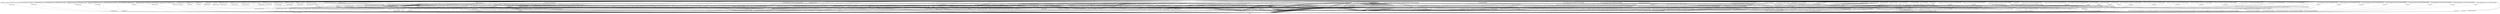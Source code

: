digraph "Call graph" {
	label="Call graph";

	Node0x804efbeb0 [shape=record,label="{external node}"];
	Node0x804efbeb0 -> Node0x804f372a0;
	Node0x804efbeb0 -> Node0x804f371e0;
	Node0x804efbeb0 -> Node0x804f370c0;
	Node0x804efbeb0 -> Node0x804efbf70;
	Node0x804efbeb0 -> Node0x804f37240;
	Node0x804efbeb0 -> Node0x804efbfa0;
	Node0x804efbeb0 -> Node0x804efbf10;
	Node0x804efbeb0 -> Node0x804efbd00;
	Node0x804efbeb0 -> Node0x804efbe20;
	Node0x804efbeb0 -> Node0x804efbca0;
	Node0x804efbeb0 -> Node0x804efbc40;
	Node0x804efbeb0 -> Node0x804efbb50;
	Node0x804efbeb0 -> Node0x804efbac0;
	Node0x804efbeb0 -> Node0x804efba00;
	Node0x804efbeb0 -> Node0x8056b9160;
	Node0x804efbeb0 -> Node0x8056b9100;
	Node0x804efbeb0 -> Node0x8056b90a0;
	Node0x804efbeb0 -> Node0x8056b8fb0;
	Node0x804efbeb0 -> Node0x8056b9040;
	Node0x804efbeb0 -> Node0x8056b9340;
	Node0x804efbeb0 -> Node0x8056b9460;
	Node0x804efbeb0 -> Node0x8056b93a0;
	Node0x804efbeb0 -> Node0x8056b9520;
	Node0x804efbeb0 -> Node0x8056b9490;
	Node0x804efbeb0 -> Node0x8056b95e0;
	Node0x804efbeb0 -> Node0x8056b9640;
	Node0x804efbeb0 -> Node0x8056b96a0;
	Node0x804efbeb0 -> Node0x8056b9700;
	Node0x804efbeb0 -> Node0x8056b9760;
	Node0x804efbeb0 -> Node0x8056b97c0;
	Node0x804efbeb0 -> Node0x8056b9820;
	Node0x804efbeb0 -> Node0x8056b9880;
	Node0x804efbeb0 -> Node0x8056b98e0;
	Node0x804efbeb0 -> Node0x8056b9940;
	Node0x804efbeb0 -> Node0x8056b99a0;
	Node0x804efbeb0 -> Node0x8056b9a00;
	Node0x804efbeb0 -> Node0x8056b9a60;
	Node0x804efbeb0 -> Node0x8056b9ac0;
	Node0x804efbeb0 -> Node0x8056b9b20;
	Node0x804efbeb0 -> Node0x8056b9b80;
	Node0x804efbeb0 -> Node0x8056b9be0;
	Node0x804efbeb0 -> Node0x8056b9e80;
	Node0x804efbeb0 -> Node0x8056b9c40;
	Node0x804efbeb0 -> Node0x8056b9ee0;
	Node0x804efbeb0 -> Node0x8056b9ca0;
	Node0x804efbeb0 -> Node0x8056b9d00;
	Node0x804efbeb0 -> Node0x8056b9d60;
	Node0x804efbeb0 -> Node0x8056b9dc0;
	Node0x804efbeb0 -> Node0x8056b9e20;
	Node0x804efbeb0 -> Node0x805707240;
	Node0x804efbeb0 -> Node0x8056b9f40;
	Node0x804efbeb0 -> Node0x8056b9fa0;
	Node0x804efbeb0 -> Node0x805707000;
	Node0x804efbeb0 -> Node0x805707060;
	Node0x804efbeb0 -> Node0x8057070c0;
	Node0x804efbeb0 -> Node0x805707120;
	Node0x804efbeb0 -> Node0x805707180;
	Node0x804efbeb0 -> Node0x8057071e0;
	Node0x804efbeb0 -> Node0x8057072a0;
	Node0x804efbeb0 -> Node0x805707360;
	Node0x804efbeb0 -> Node0x8057073c0;
	Node0x804efbeb0 -> Node0x805707480;
	Node0x804efbeb0 -> Node0x8057074e0;
	Node0x804efbeb0 -> Node0x805707540;
	Node0x804efbeb0 -> Node0x8057075a0;
	Node0x804efbeb0 -> Node0x805707600;
	Node0x804efbeb0 -> Node0x805707660;
	Node0x804efbeb0 -> Node0x8057076c0;
	Node0x804efbeb0 -> Node0x805707720;
	Node0x804efbeb0 -> Node0x805707780;
	Node0x804efbeb0 -> Node0x8057077e0;
	Node0x804efbeb0 -> Node0x805707840;
	Node0x804efbeb0 -> Node0x8057078a0;
	Node0x804efbeb0 -> Node0x805707900;
	Node0x804efbeb0 -> Node0x805707960;
	Node0x804efbeb0 -> Node0x8057079c0;
	Node0x804efbeb0 -> Node0x805707a20;
	Node0x804efbeb0 -> Node0x805707a80;
	Node0x804efbeb0 -> Node0x805707ae0;
	Node0x804efbeb0 -> Node0x805707b40;
	Node0x804efbeb0 -> Node0x805707ba0;
	Node0x804efbeb0 -> Node0x805707c00;
	Node0x804efbeb0 -> Node0x805707c60;
	Node0x804efbeb0 -> Node0x805707cc0;
	Node0x804efbeb0 -> Node0x805707d20;
	Node0x804efbeb0 -> Node0x805707d80;
	Node0x804efbeb0 -> Node0x805707de0;
	Node0x804efbeb0 -> Node0x805707e40;
	Node0x804efbeb0 -> Node0x805707ea0;
	Node0x804efbeb0 -> Node0x805707f00;
	Node0x804efbeb0 -> Node0x805707f60;
	Node0x804efbeb0 -> Node0x805707fc0;
	Node0x804efbeb0 -> Node0x805708020;
	Node0x804efbeb0 -> Node0x805708080;
	Node0x804efbeb0 -> Node0x8057080e0;
	Node0x804efbeb0 -> Node0x805708140;
	Node0x804efbeb0 -> Node0x8057081a0;
	Node0x804efbeb0 -> Node0x805708200;
	Node0x804efbeb0 -> Node0x805708260;
	Node0x804efbeb0 -> Node0x8057082c0;
	Node0x804efbeb0 -> Node0x805708320;
	Node0x804efbeb0 -> Node0x805708380;
	Node0x804efbeb0 -> Node0x8057083e0;
	Node0x804efbeb0 -> Node0x805708440;
	Node0x804efbeb0 -> Node0x8057084a0;
	Node0x804efbeb0 -> Node0x805708500;
	Node0x804efbeb0 -> Node0x805708560;
	Node0x804efbeb0 -> Node0x8057085c0;
	Node0x804efbeb0 -> Node0x805708620;
	Node0x804efbeb0 -> Node0x805708680;
	Node0x804efbeb0 -> Node0x8057086e0;
	Node0x804efbeb0 -> Node0x805708740;
	Node0x804efbeb0 -> Node0x8057087a0;
	Node0x804efbeb0 -> Node0x805708800;
	Node0x804efbeb0 -> Node0x805707420;
	Node0x804efbeb0 -> Node0x805708860;
	Node0x804efbeb0 -> Node0x8057088c0;
	Node0x804efbeb0 -> Node0x805708920;
	Node0x804efbeb0 -> Node0x805708b00;
	Node0x804efbeb0 -> Node0x805708bc0;
	Node0x804efbeb0 -> Node0x805708c20;
	Node0x804efbeb0 -> Node0x805708a40;
	Node0x804efbeb0 -> Node0x805708c80;
	Node0x804efbeb0 -> Node0x805708ce0;
	Node0x804efbeb0 -> Node0x805708aa0;
	Node0x804efbeb0 -> Node0x805708b60;
	Node0x804efbeb0 -> Node0x805708d40;
	Node0x804efbeb0 -> Node0x805708980;
	Node0x804efbeb0 -> Node0x8057089e0;
	Node0x804efbeb0 -> Node0x805708da0;
	Node0x804efbeb0 -> Node0x805708e00;
	Node0x804efbeb0 -> Node0x805708e60;
	Node0x804efbeb0 -> Node0x805708ec0;
	Node0x804efbeb0 -> Node0x805708f20;
	Node0x804efbeb0 -> Node0x805708f80;
	Node0x804efbeb0 -> Node0x805708fe0;
	Node0x804efbeb0 -> Node0x805709040;
	Node0x804efbeb0 -> Node0x8057090a0;
	Node0x804efbeb0 -> Node0x805709100;
	Node0x804efbeb0 -> Node0x805709160;
	Node0x804efbeb0 -> Node0x8057091c0;
	Node0x804efbeb0 -> Node0x805709220;
	Node0x804efbeb0 -> Node0x805709280;
	Node0x804efbeb0 -> Node0x8057092e0;
	Node0x804efbeb0 -> Node0x805709340;
	Node0x804efbeb0 -> Node0x8057093a0;
	Node0x804efbeb0 -> Node0x805709400;
	Node0x804efbeb0 -> Node0x805709460;
	Node0x804efbeb0 -> Node0x8057094c0;
	Node0x804efbeb0 -> Node0x805709520;
	Node0x804efbeb0 -> Node0x805709580;
	Node0x804efbeb0 -> Node0x8057095e0;
	Node0x804efbeb0 -> Node0x805709640;
	Node0x804efbeb0 -> Node0x8057096a0;
	Node0x804efbeb0 -> Node0x805709700;
	Node0x804efbeb0 -> Node0x805709760;
	Node0x804efbeb0 -> Node0x8057097c0;
	Node0x804efbeb0 -> Node0x805709820;
	Node0x804efbeb0 -> Node0x805709880;
	Node0x804efbeb0 -> Node0x8057098e0;
	Node0x804efbeb0 -> Node0x805709940;
	Node0x804efbeb0 -> Node0x8057099a0;
	Node0x804efbeb0 -> Node0x805709a00;
	Node0x804efbeb0 -> Node0x805709a60;
	Node0x804efbeb0 -> Node0x805709ac0;
	Node0x804efbeb0 -> Node0x805709b20;
	Node0x804efbeb0 -> Node0x805709b80;
	Node0x804efbeb0 -> Node0x805709be0;
	Node0x804efbeb0 -> Node0x805709c40;
	Node0x804efbeb0 -> Node0x805709ca0;
	Node0x804efbeb0 -> Node0x805709d00;
	Node0x804efbeb0 -> Node0x805709d60;
	Node0x804efbeb0 -> Node0x805709dc0;
	Node0x804efbeb0 -> Node0x805709e20;
	Node0x804efbeb0 -> Node0x805709e80;
	Node0x804efbeb0 -> Node0x805709ee0;
	Node0x804efbeb0 -> Node0x805709f40;
	Node0x804efbeb0 -> Node0x805709fa0;
	Node0x804efbeb0 -> Node0x8058cb000;
	Node0x804efbeb0 -> Node0x8058cb060;
	Node0x804efbeb0 -> Node0x8058cb0c0;
	Node0x804efbeb0 -> Node0x8058cb120;
	Node0x804efbeb0 -> Node0x8058cb180;
	Node0x804efbeb0 -> Node0x8058cb1e0;
	Node0x804efbeb0 -> Node0x8058cb240;
	Node0x804efbeb0 -> Node0x8058cb2a0;
	Node0x804efbeb0 -> Node0x8058cb300;
	Node0x804efbeb0 -> Node0x8058cb360;
	Node0x804efbeb0 -> Node0x8058cb3c0;
	Node0x804efbeb0 -> Node0x8058cb420;
	Node0x804efbeb0 -> Node0x8058cb480;
	Node0x804efbeb0 -> Node0x8058cb4e0;
	Node0x804efbeb0 -> Node0x8058cb540;
	Node0x804efbeb0 -> Node0x8058cb5a0;
	Node0x804efbeb0 -> Node0x8058cb600;
	Node0x804efbeb0 -> Node0x8058cb660;
	Node0x804efbeb0 -> Node0x8058cb6c0;
	Node0x804efbeb0 -> Node0x8058cb720;
	Node0x804efbeb0 -> Node0x8058cb780;
	Node0x804efbeb0 -> Node0x8058cb7e0;
	Node0x804efbeb0 -> Node0x8058cb840;
	Node0x804efbeb0 -> Node0x8058cb8a0;
	Node0x804efbeb0 -> Node0x8058cb900;
	Node0x804efbeb0 -> Node0x8058cb960;
	Node0x804efbeb0 -> Node0x8058cb9c0;
	Node0x804efbeb0 -> Node0x8058cba20;
	Node0x804efbeb0 -> Node0x8058cba80;
	Node0x804efbeb0 -> Node0x8058cbae0;
	Node0x804efbeb0 -> Node0x8058cbb40;
	Node0x804efbeb0 -> Node0x8058cbba0;
	Node0x804efbeb0 -> Node0x8058cbc00;
	Node0x804efbeb0 -> Node0x8058cbc60;
	Node0x804efbeb0 -> Node0x8058cbcc0;
	Node0x804efbeb0 -> Node0x8058cbd20;
	Node0x804efbeb0 -> Node0x8058cbd80;
	Node0x804efbeb0 -> Node0x8058cbde0;
	Node0x804efbeb0 -> Node0x8058cbea0;
	Node0x804efbeb0 -> Node0x8058cbf00;
	Node0x804efbeb0 -> Node0x8058cbf60;
	Node0x804efbeb0 -> Node0x8058cbfc0;
	Node0x804efbeb0 -> Node0x8058cc020;
	Node0x804efbeb0 -> Node0x8058cc080;
	Node0x804efbeb0 -> Node0x8058cc0e0;
	Node0x804efbeb0 -> Node0x8058cc140;
	Node0x804efbeb0 -> Node0x8058cc1a0;
	Node0x804efbeb0 -> Node0x8058cc200;
	Node0x804efbeb0 -> Node0x8058cc260;
	Node0x804efbeb0 -> Node0x8058cc320;
	Node0x804efbeb0 -> Node0x8058cc2c0;
	Node0x804efbeb0 -> Node0x8058cc380;
	Node0x804efbeb0 -> Node0x8058cc3e0;
	Node0x804efbeb0 -> Node0x8058cc440;
	Node0x804efbeb0 -> Node0x8058cc4a0;
	Node0x804efbeb0 -> Node0x805707300;
	Node0x804efbeb0 -> Node0x8058cc500;
	Node0x804efbeb0 -> Node0x8058cc560;
	Node0x804efbeb0 -> Node0x8058cc5c0;
	Node0x804efbeb0 -> Node0x8058cc620;
	Node0x804efbeb0 -> Node0x8058cc680;
	Node0x804efbeb0 -> Node0x8058cc6e0;
	Node0x804efbeb0 -> Node0x8058cc740;
	Node0x804efbeb0 -> Node0x8058cc7a0;
	Node0x804efbeb0 -> Node0x8058cc800;
	Node0x804efbeb0 -> Node0x8058cc860;
	Node0x804efbeb0 -> Node0x8058cc8c0;
	Node0x804efbeb0 -> Node0x8058cc920;
	Node0x804efbeb0 -> Node0x8058cc980;
	Node0x804efbeb0 -> Node0x8058cc9e0;
	Node0x804efbeb0 -> Node0x8058cca40;
	Node0x804efbeb0 -> Node0x8058ccaa0;
	Node0x804efbeb0 -> Node0x8058ccb00;
	Node0x804efbeb0 -> Node0x8058ccb60;
	Node0x804efbeb0 -> Node0x8058ccbc0;
	Node0x804efbeb0 -> Node0x8058ccc20;
	Node0x804efbeb0 -> Node0x8058ccc80;
	Node0x804efbeb0 -> Node0x8058ccce0;
	Node0x804efbeb0 -> Node0x8058ccd40;
	Node0x804efbeb0 -> Node0x8058ccda0;
	Node0x804efbeb0 -> Node0x8058cce00;
	Node0x804efbeb0 -> Node0x8058cce60;
	Node0x804efbeb0 -> Node0x8058ccec0;
	Node0x804efbeb0 -> Node0x8058ccf20;
	Node0x804efbeb0 -> Node0x8058ccf80;
	Node0x804efbeb0 -> Node0x8058ccfe0;
	Node0x804efbeb0 -> Node0x8058cd040;
	Node0x804efbeb0 -> Node0x8058cd0a0;
	Node0x804efbeb0 -> Node0x8058cd100;
	Node0x804efbeb0 -> Node0x8058cd160;
	Node0x804efbeb0 -> Node0x8058cd1c0;
	Node0x804efbeb0 -> Node0x8058cd220;
	Node0x804efbeb0 -> Node0x8058cd280;
	Node0x804efbeb0 -> Node0x8058cd2e0;
	Node0x804efbeb0 -> Node0x8058cd340;
	Node0x804efbeb0 -> Node0x8058cd3a0;
	Node0x804efbeb0 -> Node0x8058cd400;
	Node0x804efbeb0 -> Node0x8058cd460;
	Node0x804efbeb0 -> Node0x8058cd4c0;
	Node0x804efbeb0 -> Node0x8058cd520;
	Node0x804efbeb0 -> Node0x8058cd580;
	Node0x804efbeb0 -> Node0x8058cd5e0;
	Node0x804efbeb0 -> Node0x8058cd640;
	Node0x804efbeb0 -> Node0x8058cd6a0;
	Node0x804efbeb0 -> Node0x8058cd700;
	Node0x804efbeb0 -> Node0x8058cd760;
	Node0x804efbeb0 -> Node0x8058cd880;
	Node0x804efbeb0 -> Node0x8058cd7c0;
	Node0x804efbeb0 -> Node0x8058cd820;
	Node0x804efbeb0 -> Node0x8058cd8e0;
	Node0x804efbeb0 -> Node0x8058cd9a0;
	Node0x804efbeb0 -> Node0x8058cd940;
	Node0x804efbeb0 -> Node0x8058cda00;
	Node0x804efbeb0 -> Node0x8058cdac0;
	Node0x804efbeb0 -> Node0x8058cdb20;
	Node0x804efbeb0 -> Node0x8058cda60;
	Node0x804efbeb0 -> Node0x8058cdb80;
	Node0x804efbeb0 -> Node0x8058cdbe0;
	Node0x804efbeb0 -> Node0x8058cdc40;
	Node0x804efbeb0 -> Node0x8058cdca0;
	Node0x804efbeb0 -> Node0x8058cdd00;
	Node0x804efbeb0 -> Node0x8058cdd60;
	Node0x804efbeb0 -> Node0x8058cde20;
	Node0x804efbeb0 -> Node0x8058cde80;
	Node0x804efbeb0 -> Node0x8058cdf40;
	Node0x804efbeb0 -> Node0x8058cdfa0;
	Node0x804efbeb0 -> Node0x8056c9000;
	Node0x804efbeb0 -> Node0x8058cdee0;
	Node0x804efbeb0 -> Node0x8056c9060;
	Node0x804efbeb0 -> Node0x8056c90c0;
	Node0x804efbeb0 -> Node0x8056c9120;
	Node0x804efbeb0 -> Node0x8056c9180;
	Node0x804efbeb0 -> Node0x8056c91e0;
	Node0x804efbeb0 -> Node0x8056c9240;
	Node0x804efbeb0 -> Node0x8056c92a0;
	Node0x804efbeb0 -> Node0x8056c9300;
	Node0x804efbeb0 -> Node0x8056c9360;
	Node0x804efbeb0 -> Node0x8056c93c0;
	Node0x804efbeb0 -> Node0x8056c9420;
	Node0x804efbeb0 -> Node0x8056c9480;
	Node0x804efbeb0 -> Node0x8056c94e0;
	Node0x804efbeb0 -> Node0x8056c9540;
	Node0x804efbeb0 -> Node0x8056c95a0;
	Node0x804efbeb0 -> Node0x8056c9600;
	Node0x804efbeb0 -> Node0x8056c9660;
	Node0x804efbeb0 -> Node0x8056c96c0;
	Node0x804efbeb0 -> Node0x8056c9720;
	Node0x804efbeb0 -> Node0x8056c9780;
	Node0x804efbeb0 -> Node0x8056c97e0;
	Node0x804efbeb0 -> Node0x8056c9840;
	Node0x804efbeb0 -> Node0x8056c98a0;
	Node0x804efbeb0 -> Node0x8056c9900;
	Node0x804efbeb0 -> Node0x8056c9960;
	Node0x804efbeb0 -> Node0x8056c99c0;
	Node0x804efbeb0 -> Node0x8056c9a20;
	Node0x804efbeb0 -> Node0x8056c9a80;
	Node0x804efbeb0 -> Node0x8056c9ae0;
	Node0x804efbeb0 -> Node0x8056c9b40;
	Node0x804efbeb0 -> Node0x8056c9ba0;
	Node0x804efbeb0 -> Node0x8056c9c00;
	Node0x804efbeb0 -> Node0x8056c9c60;
	Node0x804efbeb0 -> Node0x8056c9cc0;
	Node0x804efbeb0 -> Node0x8056c9d20;
	Node0x804efbeb0 -> Node0x8056c9d80;
	Node0x804efbeb0 -> Node0x8056c9de0;
	Node0x804efbeb0 -> Node0x8056c9e40;
	Node0x804efbeb0 -> Node0x8056c9ea0;
	Node0x804efbeb0 -> Node0x8056c9f00;
	Node0x804efbeb0 -> Node0x8056c9f60;
	Node0x804efbeb0 -> Node0x8056c9fc0;
	Node0x804efbeb0 -> Node0x8056ca020;
	Node0x804efbeb0 -> Node0x8056ca080;
	Node0x804efbeb0 -> Node0x8056ca0e0;
	Node0x804efbeb0 -> Node0x8056ca140;
	Node0x804efbeb0 -> Node0x8056ca1a0;
	Node0x804efbeb0 -> Node0x8056ca200;
	Node0x804efbeb0 -> Node0x8056ca260;
	Node0x804efbeb0 -> Node0x8056ca2c0;
	Node0x804efbeb0 -> Node0x8056ca320;
	Node0x804efbeb0 -> Node0x8056ca380;
	Node0x804efbeb0 -> Node0x8056ca3e0;
	Node0x804efbeb0 -> Node0x8058cddc0;
	Node0x804efbeb0 -> Node0x8056ca440;
	Node0x804efbeb0 -> Node0x8056ca4a0;
	Node0x804efbeb0 -> Node0x8056ca500;
	Node0x804efbeb0 -> Node0x8056ca560;
	Node0x804efbeb0 -> Node0x8056ca5c0;
	Node0x804efbeb0 -> Node0x8056ca620;
	Node0x804efbeb0 -> Node0x8056ca680;
	Node0x804efbeb0 -> Node0x8058cbe40;
	Node0x804efbeb0 -> Node0x8056ca6e0;
	Node0x804efbeb0 -> Node0x8056ca740;
	Node0x804efbeb0 -> Node0x8056ca7a0;
	Node0x804efbeb0 -> Node0x8056ca800;
	Node0x804efbeb0 -> Node0x8056ca860;
	Node0x804efbeb0 -> Node0x8056ca8c0;
	Node0x804efbeb0 -> Node0x8056ca920;
	Node0x804efbeb0 -> Node0x8056ca980;
	Node0x804efbeb0 -> Node0x8056ca9e0;
	Node0x804efbeb0 -> Node0x8056caa40;
	Node0x804efbeb0 -> Node0x8056caaa0;
	Node0x804efbeb0 -> Node0x8056cab00;
	Node0x804efbeb0 -> Node0x8056cab60;
	Node0x804efbeb0 -> Node0x8056cabc0;
	Node0x804efbeb0 -> Node0x8056cac20;
	Node0x804efbeb0 -> Node0x8056cac80;
	Node0x804efbeb0 -> Node0x8056cace0;
	Node0x804efbeb0 -> Node0x8056cad40;
	Node0x804efbeb0 -> Node0x8056cada0;
	Node0x804efbeb0 -> Node0x8056cae00;
	Node0x804efbeb0 -> Node0x8056cae60;
	Node0x804efbeb0 -> Node0x8056caec0;
	Node0x804efbeb0 -> Node0x8056caf20;
	Node0x804efbeb0 -> Node0x8056caf80;
	Node0x804efbeb0 -> Node0x8056cafe0;
	Node0x804efbeb0 -> Node0x8056cb040;
	Node0x804efbeb0 -> Node0x8056cb0a0;
	Node0x804efbeb0 -> Node0x8056cb100;
	Node0x804efbeb0 -> Node0x8056cb160;
	Node0x804efbeb0 -> Node0x8056cb1c0;
	Node0x804efbeb0 -> Node0x8056cb220;
	Node0x804efbeb0 -> Node0x8056cb280;
	Node0x804efbeb0 -> Node0x8056cb2e0;
	Node0x804efbeb0 -> Node0x8056cb340;
	Node0x804efbeb0 -> Node0x8056cb3a0;
	Node0x804efbeb0 -> Node0x8056cb400;
	Node0x804efbeb0 -> Node0x8056cb460;
	Node0x804efbeb0 -> Node0x8056cb4c0;
	Node0x804efbeb0 -> Node0x8056cb520;
	Node0x804efbeb0 -> Node0x8056cb580;
	Node0x804efbeb0 -> Node0x8056cb5e0;
	Node0x804efbeb0 -> Node0x8056cb640;
	Node0x804efbeb0 -> Node0x8056cb6a0;
	Node0x804efbeb0 -> Node0x8056cb700;
	Node0x804efbeb0 -> Node0x8056cb760;
	Node0x804efbeb0 -> Node0x8056cb7c0;
	Node0x804efbeb0 -> Node0x8056cb820;
	Node0x804efbeb0 -> Node0x8056cb880;
	Node0x804efbeb0 -> Node0x8056cb8e0;
	Node0x804efbeb0 -> Node0x8056cb940;
	Node0x804efbeb0 -> Node0x8056cb9a0;
	Node0x804efbeb0 -> Node0x8056cba00;
	Node0x804efbeb0 -> Node0x8056cba60;
	Node0x804efbeb0 -> Node0x8056cbac0;
	Node0x804efbeb0 -> Node0x8056cbb20;
	Node0x804efbeb0 -> Node0x8056cbb80;
	Node0x804efbeb0 -> Node0x8056cbbe0;
	Node0x804f372a0 [shape=record,label="{_ZN3atf11application11usage_errorD2Ev}"];
	Node0x804f372a0 -> Node0x804f37240;
	Node0x804f371e0 [shape=record,label="{_ZN3atf11application11usage_errorD0Ev}"];
	Node0x804f371e0 -> Node0x804f37240;
	Node0x804f371e0 -> Node0x804efbfa0;
	Node0x804f370c0 [shape=record,label="{_ZNK3atf11application11usage_error4whatEv}"];
	Node0x804efbf70 [shape=record,label="{llvm.dbg.value}"];
	Node0x804f37240 [shape=record,label="{_ZNSt13runtime_errorD2Ev}"];
	Node0x804f37240 -> Node0x804f370f0;
	Node0x804efbfa0 [shape=record,label="{_ZdlPv}"];
	Node0x804efbfa0 -> Node0x804f370f0;
	Node0x804efbf10 [shape=record,label="{_ZNK3atf11application3app13specific_argsEv}"];
	Node0x804efbd00 [shape=record,label="{_ZNK3atf11application3app16specific_optionsEv}"];
	Node0x804efbe20 [shape=record,label="{_ZN3atf11application3app14process_optionEiPKc}"];
	Node0x804efbca0 [shape=record,label="{__cxa_pure_virtual}"];
	Node0x804efbca0 -> Node0x804f370f0;
	Node0x804efbc40 [shape=record,label="{_ZN3atf11application3appD2Ev}"];
	Node0x804efbc40 -> Node0x804efbfa0;
	Node0x804efbc40 -> Node0x804efbfa0;
	Node0x804efbb50 [shape=record,label="{_ZN3atf11application3appD0Ev}"];
	Node0x804efbac0 [shape=record,label="{llvm.trap}"];
	Node0x804efba00 [shape=record,label="{__gxx_personality_v0}"];
	Node0x804efba00 -> Node0x804f370f0;
	Node0x8058cb960 [shape=record,label="{closedir}"];
	Node0x8058cb960 -> Node0x804f370f0;
	Node0x8058cb9c0 [shape=record,label="{_ZNSt3__16__treeINS_12__value_typeINS_12basic_stringIcNS_11char_traitsIcEENS_9allocatorIcEEEEN3atf2fs9file_infoEEENS_19__map_value_compareIS7_SB_NS_4lessIS7_EELb1EEENS5_ISB_EEE7destroyEPNS_11__tree_nodeISB_PvEE}"];
	Node0x8058cb9c0 -> Node0x8058cb9c0;
	Node0x8058cb9c0 -> Node0x8058cb9c0;
	Node0x8058cb9c0 -> Node0x805709c40;
	Node0x8058cb9c0 -> Node0x8056b9e20;
	Node0x8058cb9c0 -> Node0x804efbfa0;
	Node0x8058cb9c0 -> Node0x804efbfa0;
	Node0x8058cba20 [shape=record,label="{_ZNSt3__16__treeINS_12__value_typeINS_12basic_stringIcNS_11char_traitsIcEENS_9allocatorIcEEEEN3atf2fs9file_infoEEENS_19__map_value_compareIS7_SB_NS_4lessIS7_EELb1EEENS5_ISB_EEE12__find_equalIS7_EERPNS_16__tree_node_baseIPvEERPNS_15__tree_end_nodeISM_EERKT_}"];
	Node0x8058cba20 -> Node0x8058cbae0;
	Node0x8058cba20 -> Node0x8058cbae0;
	Node0x8058cba80 [shape=record,label="{_ZNSt3__127__tree_balance_after_insertIPNS_16__tree_node_baseIPvEEEEvT_S5_}"];
	Node0x8058cbae0 [shape=record,label="{memcmp}"];
	Node0x8058cbae0 -> Node0x804f370f0;
	Node0x8058cbb40 [shape=record,label="{_ZNK3atf2fs9directory5namesEv}"];
	Node0x8058cbb40 -> Node0x8058cbba0;
	Node0x8058cbb40 -> Node0x8058cbc00;
	Node0x8058cbba0 [shape=record,label="{_ZNSt3__16__treeINS_12basic_stringIcNS_11char_traitsIcEENS_9allocatorIcEEEENS_4lessIS6_EENS4_IS6_EEE25__emplace_unique_key_argsIS6_JRKS6_EEENS_4pairINS_15__tree_iteratorIS6_PNS_11__tree_nodeIS6_PvEElEEbEERKT_DpOT0_}"];
	Node0x8058cbba0 -> Node0x8058cbc60;
	Node0x8058cbba0 -> Node0x8056b9be0;
	Node0x8058cbba0 -> Node0x8056b9640;
	Node0x8058cbba0 -> Node0x804efbfa0;
	Node0x8058cbba0 -> Node0x8058cba80;
	Node0x8058cbc00 [shape=record,label="{_ZNSt3__16__treeINS_12basic_stringIcNS_11char_traitsIcEENS_9allocatorIcEEEENS_4lessIS6_EENS4_IS6_EEE7destroyEPNS_11__tree_nodeIS6_PvEE}"];
	Node0x8058cbc00 -> Node0x8058cbc00;
	Node0x8058cbc00 -> Node0x8058cbc00;
	Node0x8058cbc00 -> Node0x804efbfa0;
	Node0x8058cbc00 -> Node0x804efbfa0;
	Node0x8058cbc60 [shape=record,label="{_ZNSt3__16__treeINS_12basic_stringIcNS_11char_traitsIcEENS_9allocatorIcEEEENS_4lessIS6_EENS4_IS6_EEE12__find_equalIS6_EERPNS_16__tree_node_baseIPvEERPNS_15__tree_end_nodeISF_EERKT_}"];
	Node0x8058cbc60 -> Node0x8058cbae0;
	Node0x8058cbc60 -> Node0x8058cbae0;
	Node0x8058cbcc0 [shape=record,label="{_ZN3atf2fs6existsERKNS0_4pathE}"];
	Node0x8058cbcc0 -> Node0x8058cbd20;
	Node0x8058cbcc0 -> Node0x8057073c0;
	Node0x8058cbcc0 -> Node0x805707420;
	Node0x8058cbd20 [shape=record,label="{atf_fs_exists}"];
	Node0x8058cbd20 -> Node0x804f370f0;
	Node0x8058cbd80 [shape=record,label="{_ZN3atf2fs17have_prog_in_pathERKNSt3__112basic_stringIcNS1_11char_traitsIcEENS1_9allocatorIcEEEE}"];
	Node0x8058cbd80 -> Node0x8058cbde0;
	Node0x8058cbd80 -> Node0x8056b9880;
	Node0x8058cbd80 -> Node0x805708200;
	Node0x8058cbd80 -> Node0x804efbfa0;
	Node0x8058cbd80 -> Node0x8056b9a00;
	Node0x8058cbd80 -> Node0x805708c80;
	Node0x8058cbd80 -> Node0x8056b9a60;
	Node0x8058cbd80 -> Node0x804efbfa0;
	Node0x8058cbd80 -> Node0x805708aa0;
	Node0x8058cbd80 -> Node0x805708080;
	Node0x8058cbd80 -> Node0x8058cbe40;
	Node0x8058cbd80 -> Node0x804efbfa0;
	Node0x8058cbd80 -> Node0x804efbfa0;
	Node0x8058cbd80 -> Node0x804efbfa0;
	Node0x8058cbd80 -> Node0x804efbfa0;
	Node0x8058cbd80 -> Node0x804efbfa0;
	Node0x8058cbd80 -> Node0x804efbfa0;
	Node0x8058cbd80 -> Node0x804efbfa0;
	Node0x8058cbd80 -> Node0x804efbfa0;
	Node0x8058cbd80 -> Node0x805708ec0;
	Node0x8058cbd80 -> Node0x8057073c0;
	Node0x8058cbd80 -> Node0x805707420;
	Node0x8058cbd80 -> Node0x805709880;
	Node0x8058cbd80 -> Node0x8058cbea0;
	Node0x8058cbd80 -> Node0x8057090a0;
	Node0x8058cbd80 -> Node0x8056b9e20;
	Node0x8058cbd80 -> Node0x8057090a0;
	Node0x8058cbd80 -> Node0x8056b9e20;
	Node0x8058cbd80 -> Node0x8057090a0;
	Node0x8058cbd80 -> Node0x8056b9e20;
	Node0x8058cbd80 -> Node0x8057090a0;
	Node0x8058cbd80 -> Node0x8056b9e20;
	Node0x8058cbd80 -> Node0x804efbfa0;
	Node0x8058cbd80 -> Node0x804efbfa0;
	Node0x8058cbde0 [shape=record,label="{_ZNKSt3__112basic_stringIcNS_11char_traitsIcEENS_9allocatorIcEEE4findEcm}"];
	Node0x8058cbde0 -> Node0x804f370f0;
	Node0x8058cbea0 [shape=record,label="{_ZN3atf2fs13is_executableERKNS0_4pathE}"];
	Node0x8058cbea0 -> Node0x8058cbd20;
	Node0x8058cbea0 -> Node0x8057073c0;
	Node0x8058cbea0 -> Node0x805707420;
	Node0x8058cbea0 -> Node0x8058cbf00;
	Node0x8058cbea0 -> Node0x8057073c0;
	Node0x8058cbea0 -> Node0x805708860;
	Node0x8058cbea0 -> Node0x805708980;
	Node0x8058cbea0 -> Node0x805708a40;
	Node0x8058cbea0 -> Node0x805707420;
	Node0x8058cbea0 -> Node0x805707420;
	Node0x8058cbf00 [shape=record,label="{atf_fs_eaccess}"];
	Node0x8058cbf00 -> Node0x804f370f0;
	Node0x8058cbf60 [shape=record,label="{_ZN3atf2fs6removeERKNS0_4pathE}"];
	Node0x8058cbf60 -> Node0x805709ac0;
	Node0x8058cbf60 -> Node0x8057073c0;
	Node0x8058cbf60 -> Node0x805707420;
	Node0x8058cbf60 -> Node0x8058cb000;
	Node0x8058cbf60 -> Node0x805709c40;
	Node0x8058cbf60 -> Node0x8056b9e20;
	Node0x8058cbf60 -> Node0x8056b9a00;
	Node0x8058cbf60 -> Node0x805709160;
	Node0x8058cbf60 -> Node0x8056b9d00;
	Node0x8058cbf60 -> Node0x805707c60;
	Node0x8058cbf60 -> Node0x8056b9be0;
	Node0x8058cbf60 -> Node0x8058cb7e0;
	Node0x8058cbf60 -> Node0x8056b9c40;
	Node0x8058cbf60 -> Node0x804f370f0;
	Node0x8058cbf60 -> Node0x8056b9a60;
	Node0x8058cbf60 -> Node0x805709c40;
	Node0x8058cbf60 -> Node0x8056b9e20;
	Node0x8058cbf60 -> Node0x804efbfa0;
	Node0x8058cbf60 -> Node0x804efbfa0;
	Node0x8058cbf60 -> Node0x804efbfa0;
	Node0x8058cbf60 -> Node0x804efbfa0;
	Node0x8058cbf60 -> Node0x805708aa0;
	Node0x8058cbf60 -> Node0x805709160;
	Node0x8058cbf60 -> Node0x8058cbfc0;
	Node0x8058cbf60 -> Node0x8056b9a00;
	Node0x8058cbf60 -> Node0x805709160;
	Node0x8058cbf60 -> Node0x8056b9d00;
	Node0x8058cbf60 -> Node0x805707c60;
	Node0x8058cbf60 -> Node0x8056b9be0;
	Node0x8058cbf60 -> Node0x8058cb7e0;
	Node0x8058cbf60 -> Node0x8056b9c40;
	Node0x8058cbf60 -> Node0x805709160;
	Node0x8058cbf60 -> Node0x8056b9d00;
	Node0x8058cbf60 -> Node0x805707c60;
	Node0x8058cbf60 -> Node0x8056b9be0;
	Node0x8058cbf60 -> Node0x8058cb7e0;
	Node0x8058cbf60 -> Node0x8056b9c40;
	Node0x8058cbf60 -> Node0x8058cb840;
	Node0x8058cbf60 -> Node0x804f370f0;
	Node0x8058cbf60 -> Node0x8056b9a60;
	Node0x8058cbf60 -> Node0x804efbfa0;
	Node0x8058cbf60 -> Node0x804efbfa0;
	Node0x8058cbf60 -> Node0x804efbfa0;
	Node0x8058cbf60 -> Node0x804efbfa0;
	Node0x8058cbf60 -> Node0x804efbfa0;
	Node0x8058cbf60 -> Node0x804efbfa0;
	Node0x8058cbf60 -> Node0x805708aa0;
	Node0x8058cbfc0 [shape=record,label="{unlink}"];
	Node0x8058cbfc0 -> Node0x804f370f0;
	Node0x8058cc020 [shape=record,label="{_ZN3atf2fs5rmdirERKNS0_4pathE}"];
	Node0x8058cc020 -> Node0x8058cc080;
	Node0x8058cc020 -> Node0x8057073c0;
	Node0x8058cc020 -> Node0x805707420;
	Node0x8058cc080 [shape=record,label="{atf_fs_rmdir}"];
	Node0x8058cc080 -> Node0x804f370f0;
	Node0x8058cc0e0 [shape=record,label="{_ZN3atf7process10argv_arrayC2Ev}"];
	Node0x8058cc0e0 -> Node0x8058cc140;
	Node0x8058cc140 [shape=record,label="{_Znam}"];
	Node0x8058cc140 -> Node0x804f370f0;
	Node0x8058cc1a0 [shape=record,label="{_ZN3atf7process10argv_arrayC2EPKcz}"];
	Node0x8058cc1a0 -> Node0x8056b9d00;
	Node0x8058cc1a0 -> Node0x805707c60;
	Node0x8058cc1a0 -> Node0x8056b9be0;
	Node0x8058cc1a0 -> Node0x8058cc200;
	Node0x8058cc1a0 -> Node0x804efbfa0;
	Node0x8058cc1a0 -> Node0x804efbfa0;
	Node0x8058cc1a0 -> Node0x8056b9d00;
	Node0x8058cc1a0 -> Node0x805707c60;
	Node0x8058cc1a0 -> Node0x8056b9be0;
	Node0x8058cc1a0 -> Node0x8058cc200;
	Node0x8058cc1a0 -> Node0x804efbfa0;
	Node0x8058cc1a0 -> Node0x804efbfa0;
	Node0x8058cc1a0 -> Node0x8058cc260;
	Node0x8058cc1a0 -> Node0x805707540;
	Node0x8058cc1a0 -> Node0x804efbfa0;
	Node0x8058cc1a0 -> Node0x804efbfa0;
	Node0x8058cc200 [shape=record,label="{_ZNSt3__16vectorINS_12basic_stringIcNS_11char_traitsIcEENS_9allocatorIcEEEENS4_IS6_EEE21__push_back_slow_pathIS6_EEvOT_}"];
	Node0x8058cc200 -> Node0x8058cc2c0;
	Node0x8058cc200 -> Node0x8056b9be0;
	Node0x8058cc200 -> Node0x804efbfa0;
	Node0x8058cc200 -> Node0x804efbfa0;
	Node0x8058cc260 [shape=record,label="{_ZN3atf7process10argv_array19ctor_init_exec_argvEv}"];
	Node0x8058cc260 -> Node0x8058cc140;
	Node0x8058cc260 -> Node0x8057088c0;
	Node0x8058cc260 -> Node0x805707540;
	Node0x8058cc260 -> Node0x805707540;
	Node0x8058cc320 [shape=record,label="{llvm.umul.with.overflow.i64}"];
	Node0x8058cc2c0 [shape=record,label="{_ZNKSt3__120__vector_base_commonILb1EE20__throw_length_errorEv}"];
	Node0x8058cc2c0 -> Node0x804f370f0;
	Node0x8058cc380 [shape=record,label="{_ZN3atf7process10argv_arrayC2EPKPKc}"];
	Node0x8058cc380 -> Node0x8058cc3e0;
	Node0x8058cc380 -> Node0x8058cc140;
	Node0x8058cc380 -> Node0x8057088c0;
	Node0x8058cc380 -> Node0x805707540;
	Node0x8058cc380 -> Node0x804efbfa0;
	Node0x8058cc380 -> Node0x804efbfa0;
	Node0x8058cc3e0 [shape=record,label="{_Z18argv_to_collectionINSt3__16vectorINS0_12basic_stringIcNS0_11char_traitsIcEENS0_9allocatorIcEEEENS5_IS7_EEEEET_PKPKc}"];
	Node0x8058cc3e0 -> Node0x8056b9d00;
	Node0x8058cc3e0 -> Node0x805707c60;
	Node0x8058cc3e0 -> Node0x8056b9be0;
	Node0x8058cc3e0 -> Node0x8058cc200;
	Node0x8058cc3e0 -> Node0x804efbfa0;
	Node0x8058cc3e0 -> Node0x804efbfa0;
	Node0x8058cc3e0 -> Node0x804efbfa0;
	Node0x8058cc3e0 -> Node0x804efbfa0;
	Node0x8058cc440 [shape=record,label="{_ZN3atf7process10argv_arrayC2ERKS1_}"];
	Node0x8058cc440 -> Node0x8058cc4a0;
	Node0x8058cc440 -> Node0x8058cc140;
	Node0x8058cc440 -> Node0x8057088c0;
	Node0x8058cc440 -> Node0x805707540;
	Node0x8058cc440 -> Node0x804efbfa0;
	Node0x8058cc440 -> Node0x804efbfa0;
	Node0x8058cc4a0 [shape=record,label="{_ZNSt3__16vectorINS_12basic_stringIcNS_11char_traitsIcEENS_9allocatorIcEEEENS4_IS6_EEEC2ERKS8_}"];
	Node0x8058cc4a0 -> Node0x8058cc2c0;
	Node0x8058cc4a0 -> Node0x8056b9be0;
	Node0x8058cc4a0 -> Node0x8056b9640;
	Node0x8058cc4a0 -> Node0x804efbfa0;
	Node0x8058cc4a0 -> Node0x804efbfa0;
	Node0x805707300 [shape=record,label="{_ZNK3atf7process10argv_array9exec_argvEv}"];
	Node0x8056b9160 [shape=record,label="{llvm.memset.p0i8.i64}"];
	Node0x8056b9100 [shape=record,label="{_ZN3atf11application11usage_errorC2EPKcz}"];
	Node0x8056b9100 -> Node0x8056b90a0;
	Node0x8056b9100 -> Node0x8056b9460;
	Node0x8056b9100 -> Node0x8056b9490;
	Node0x8056b9b20 [shape=record,label="{strrchr}"];
	Node0x8056b9b20 -> Node0x804f370f0;
	Node0x8056b90a0 [shape=record,label="{_ZNSt13runtime_errorC2EPKc}"];
	Node0x8056b90a0 -> Node0x804f370f0;
	Node0x8056b8fb0 [shape=record,label="{llvm.lifetime.start.p0i8}"];
	Node0x8056b9040 [shape=record,label="{llvm.dbg.declare}"];
	Node0x8056b9340 [shape=record,label="{llvm.va_start}"];
	Node0x8056b9460 [shape=record,label="{vsnprintf}"];
	Node0x8056b9460 -> Node0x804f370f0;
	Node0x8056b93a0 [shape=record,label="{llvm.va_end}"];
	Node0x8056b9520 [shape=record,label="{llvm.lifetime.end.p0i8}"];
	Node0x8056b9490 [shape=record,label="{__cxa_call_unexpected}"];
	Node0x8056b9490 -> Node0x804f370f0;
	Node0x8056b95e0 [shape=record,label="{_ZN3atf11application6optionC2EcRKNSt3__112basic_stringIcNS2_11char_traitsIcEENS2_9allocatorIcEEEESA_}"];
	Node0x8056b95e0 -> Node0x8056b9640;
	Node0x8056b95e0 -> Node0x8056b9640;
	Node0x8056b95e0 -> Node0x804efbfa0;
	Node0x8056b9b80 [shape=record,label="{strncmp}"];
	Node0x8056b9b80 -> Node0x804f370f0;
	Node0x8056b9640 [shape=record,label="{_ZNSt3__112basic_stringIcNS_11char_traitsIcEENS_9allocatorIcEEEC1ERKS5_}"];
	Node0x8056b9640 -> Node0x804f370f0;
	Node0x8056b96a0 [shape=record,label="{_ZNK3atf11application6optionltERKS1_}"];
	Node0x8056b9700 [shape=record,label="{_ZN3atf11application3appC2ERKNSt3__112basic_stringIcNS2_11char_traitsIcEENS2_9allocatorIcEEEESA_}"];
	Node0x8056b9700 -> Node0x8056b9640;
	Node0x8056b9700 -> Node0x8056b9640;
	Node0x8056b9700 -> Node0x804efbfa0;
	Node0x8056b9760 [shape=record,label="{_ZN3atf11application3app6initedEv}"];
	Node0x8056b97c0 [shape=record,label="{_ZN3atf11application3app7optionsEv}"];
	Node0x8056b97c0 -> Node0x804f370f0;
	Node0x8056b9820 [shape=record,label="{_ZN3atf11application3app15process_optionsEv}"];
	Node0x8056b9820 -> Node0x8056b9880;
	Node0x8056b9820 -> Node0x8056b98e0;
	Node0x8056b9820 -> Node0x804f370f0;
	Node0x8056b9820 -> Node0x8056b9940;
	Node0x8056b9820 -> Node0x8056b98e0;
	Node0x8056b9820 -> Node0x8056b98e0;
	Node0x8056b9820 -> Node0x8056b9940;
	Node0x8056b9820 -> Node0x8056b99a0;
	Node0x8056b9820 -> Node0x8056b9a00;
	Node0x8056b9820 -> Node0x8056b9100;
	Node0x8056b9820 -> Node0x8056b9a60;
	Node0x8056b9820 -> Node0x8056b9a00;
	Node0x8056b9820 -> Node0x8056b9100;
	Node0x8056b9820 -> Node0x8056b9a60;
	Node0x8056b9820 -> Node0x804f370f0;
	Node0x8056b9820 -> Node0x804efbfa0;
	Node0x8056b9820 -> Node0x804efbfa0;
	Node0x8056b9880 [shape=record,label="{atf_sanity_pre}"];
	Node0x8056b9880 -> Node0x804f370f0;
	Node0x8056b98e0 [shape=record,label="{_ZNSt3__112basic_stringIcNS_11char_traitsIcEENS_9allocatorIcEEE9push_backEc}"];
	Node0x8056b98e0 -> Node0x804f370f0;
	Node0x8056b9940 [shape=record,label="{_ZNSt3__16__treeIN3atf11application6optionENS_4lessIS3_EENS_9allocatorIS3_EEE7destroyEPNS_11__tree_nodeIS3_PvEE}"];
	Node0x8056b9940 -> Node0x8056b9940;
	Node0x8056b9940 -> Node0x8056b9940;
	Node0x8056b9940 -> Node0x804efbfa0;
	Node0x8056b9940 -> Node0x804efbfa0;
	Node0x8056b9940 -> Node0x804efbfa0;
	Node0x8056b99a0 [shape=record,label="{getopt}"];
	Node0x8056b99a0 -> Node0x804f370f0;
	Node0x8056b9a00 [shape=record,label="{__cxa_allocate_exception}"];
	Node0x8056b9a00 -> Node0x804f370f0;
	Node0x8056b9a60 [shape=record,label="{__cxa_throw}"];
	Node0x8056b9a60 -> Node0x804f370f0;
	Node0x8056b9ac0 [shape=record,label="{_ZN3atf11application3app3runEiPKPc}"];
	Node0x8056b9ac0 -> Node0x8056b9880;
	Node0x8056b9ac0 -> Node0x8056b9880;
	Node0x8056b9ac0 -> Node0x8056b9b20;
	Node0x8056b9ac0 -> Node0x8056b9b80;
	Node0x8056b9ac0 -> Node0x8056b9be0;
	Node0x8056b9ac0 -> Node0x8056b9c40;
	Node0x8056b9ac0 -> Node0x8056b9c40;
	Node0x8056b9ac0 -> Node0x804efbfa0;
	Node0x8056b9ac0 -> Node0x804efbfa0;
	Node0x8056b9ac0 -> Node0x8056b9820;
	Node0x8056b9ac0 -> Node0x804f370f0;
	Node0x8056b9ac0 -> Node0x804efbfa0;
	Node0x8056b9ac0 -> Node0x804efbfa0;
	Node0x8056b9ac0 -> Node0x8056b9ca0;
	Node0x8056b9ac0 -> Node0x8056b9d00;
	Node0x8056b9ac0 -> Node0x8056b9d60;
	Node0x8056b9ac0 -> Node0x8056b9d60;
	Node0x8056b9ac0 -> Node0x804f370f0;
	Node0x8056b9ac0 -> Node0x8056b9d00;
	Node0x8056b9ac0 -> Node0x8056b9d60;
	Node0x8056b9ac0 -> Node0x8056b9d60;
	Node0x8056b9ac0 -> Node0x8056b9d00;
	Node0x8056b9ac0 -> Node0x8056b9d60;
	Node0x8056b9ac0 -> Node0x8056b9d60;
	Node0x8056b9ac0 -> Node0x8056b9d60;
	Node0x8056b9ac0 -> Node0x8056b9d60;
	Node0x8056b9ac0 -> Node0x8056b9dc0;
	Node0x8056b9ac0 -> Node0x804efbfa0;
	Node0x8056b9ac0 -> Node0x8056b9ca0;
	Node0x8056b9ac0 -> Node0x8056b9d00;
	Node0x8056b9ac0 -> Node0x8056b9d60;
	Node0x8056b9ac0 -> Node0x8056b9d60;
	Node0x8056b9ac0 -> Node0x804f370f0;
	Node0x8056b9ac0 -> Node0x8056b9d00;
	Node0x8056b9ac0 -> Node0x8056b9d60;
	Node0x8056b9ac0 -> Node0x8056b9d60;
	Node0x8056b9ac0 -> Node0x8056b9dc0;
	Node0x8056b9ac0 -> Node0x8056b9ca0;
	Node0x8056b9ac0 -> Node0x8056b9d00;
	Node0x8056b9ac0 -> Node0x8056b9d60;
	Node0x8056b9ac0 -> Node0x8056b9d60;
	Node0x8056b9ac0 -> Node0x804f370f0;
	Node0x8056b9ac0 -> Node0x8056b9d00;
	Node0x8056b9ac0 -> Node0x8056b9d60;
	Node0x8056b9ac0 -> Node0x8056b9d60;
	Node0x8056b9ac0 -> Node0x8056b9dc0;
	Node0x8056b9ac0 -> Node0x8056b9d00;
	Node0x8056b9ac0 -> Node0x8056b9d60;
	Node0x8056b9ac0 -> Node0x8056b9d60;
	Node0x8056b9ac0 -> Node0x8056b9dc0;
	Node0x8056b9ac0 -> Node0x8056b9dc0;
	Node0x8056b9ac0 -> Node0x8056b9dc0;
	Node0x8056b9ac0 -> Node0x8056b9dc0;
	Node0x8056b9ac0 -> Node0x8056b9dc0;
	Node0x8056b9ac0 -> Node0x804efbfa0;
	Node0x8056b9ac0 -> Node0x8056b9e20;
	Node0x8056b9be0 [shape=record,label="{_Znwm}"];
	Node0x8056b9be0 -> Node0x804f370f0;
	Node0x8056b9e80 [shape=record,label="{llvm.memcpy.p0i8.p0i8.i64}"];
	Node0x8056b9c40 [shape=record,label="{_ZNSt3__112basic_stringIcNS_11char_traitsIcEENS_9allocatorIcEEE6appendEPKc}"];
	Node0x8056b9c40 -> Node0x804f370f0;
	Node0x8056b9ee0 [shape=record,label="{llvm.eh.typeid.for}"];
	Node0x8056b9ca0 [shape=record,label="{__cxa_begin_catch}"];
	Node0x8056b9ca0 -> Node0x804f370f0;
	Node0x8056b9d00 [shape=record,label="{strlen}"];
	Node0x8056b9d00 -> Node0x804f370f0;
	Node0x8056b9d60 [shape=record,label="{_ZNSt3__124__put_character_sequenceIcNS_11char_traitsIcEEEERNS_13basic_ostreamIT_T0_EES7_PKS4_m}"];
	Node0x8056b9d60 -> Node0x8056b9f40;
	Node0x8056b9d60 -> Node0x8056b9fa0;
	Node0x8056b9d60 -> Node0x805707000;
	Node0x8056b9d60 -> Node0x804f370f0;
	Node0x8056b9d60 -> Node0x805707060;
	Node0x8056b9d60 -> Node0x805707060;
	Node0x8056b9d60 -> Node0x8057070c0;
	Node0x8056b9d60 -> Node0x805707120;
	Node0x8056b9d60 -> Node0x805707180;
	Node0x8056b9d60 -> Node0x805707180;
	Node0x8056b9d60 -> Node0x8056b9ca0;
	Node0x8056b9d60 -> Node0x8057071e0;
	Node0x8056b9d60 -> Node0x8056b9dc0;
	Node0x8056b9d60 -> Node0x8056b9dc0;
	Node0x8056b9d60 -> Node0x8056b9e20;
	Node0x8056b9dc0 [shape=record,label="{__cxa_end_catch}"];
	Node0x8056b9dc0 -> Node0x804f370f0;
	Node0x8056b9e20 [shape=record,label="{__clang_call_terminate}"];
	Node0x8056b9e20 -> Node0x8056b9ca0;
	Node0x8056b9e20 -> Node0x805707240;
	Node0x805707240 [shape=record,label="{_ZSt9terminatev}"];
	Node0x805707240 -> Node0x804f370f0;
	Node0x8056b9f40 [shape=record,label="{_ZNSt3__113basic_ostreamIcNS_11char_traitsIcEEE6sentryC1ERS3_}"];
	Node0x8056b9f40 -> Node0x804f370f0;
	Node0x8056b9fa0 [shape=record,label="{_ZNKSt3__18ios_base6getlocEv}"];
	Node0x8056b9fa0 -> Node0x804f370f0;
	Node0x805707000 [shape=record,label="{_ZNKSt3__16locale9use_facetERNS0_2idE}"];
	Node0x805707000 -> Node0x804f370f0;
	Node0x805707060 [shape=record,label="{_ZNSt3__16localeD1Ev}"];
	Node0x805707060 -> Node0x804f370f0;
	Node0x8057070c0 [shape=record,label="{_ZNSt3__116__pad_and_outputIcNS_11char_traitsIcEEEENS_19ostreambuf_iteratorIT_T0_EES6_PKS4_S8_S8_RNS_8ios_baseES4_}"];
	Node0x8057070c0 -> Node0x804f370f0;
	Node0x8057070c0 -> Node0x8056b9be0;
	Node0x8057070c0 -> Node0x804f370f0;
	Node0x8057070c0 -> Node0x804efbfa0;
	Node0x8057070c0 -> Node0x804efbfa0;
	Node0x8057070c0 -> Node0x804f370f0;
	Node0x805707120 [shape=record,label="{_ZNSt3__18ios_base5clearEj}"];
	Node0x805707120 -> Node0x804f370f0;
	Node0x805707180 [shape=record,label="{_ZNSt3__113basic_ostreamIcNS_11char_traitsIcEEE6sentryD1Ev}"];
	Node0x805707180 -> Node0x804f370f0;
	Node0x8057071e0 [shape=record,label="{_ZNSt3__18ios_base33__set_badbit_and_consider_rethrowEv}"];
	Node0x8057071e0 -> Node0x804f370f0;
	Node0x8057072a0 [shape=record,label="{_ZN3atf5build3c_oERKNSt3__112basic_stringIcNS1_11char_traitsIcEENS1_9allocatorIcEEEES9_RKNS_7process10argv_arrayE}"];
	Node0x8057072a0 -> Node0x805707300;
	Node0x8057072a0 -> Node0x805707360;
	Node0x8057072a0 -> Node0x8057073c0;
	Node0x8057072a0 -> Node0x805707420;
	Node0x8057072a0 -> Node0x805707480;
	Node0x805707360 [shape=record,label="{atf_build_c_o}"];
	Node0x805707360 -> Node0x804f370f0;
	Node0x8057073c0 [shape=record,label="{atf_is_error}"];
	Node0x8057073c0 -> Node0x804f370f0;
	Node0x805707480 [shape=record,label="{_Z22cargv_to_argv_and_freePPc}"];
	Node0x805707480 -> Node0x804f370f0;
	Node0x805707480 -> Node0x8057074e0;
	Node0x805707480 -> Node0x805707540;
	Node0x805707480 -> Node0x804efbfa0;
	Node0x805707480 -> Node0x804efbfa0;
	Node0x805707480 -> Node0x8056b9ca0;
	Node0x805707480 -> Node0x8057074e0;
	Node0x805707480 -> Node0x8057075a0;
	Node0x805707480 -> Node0x8056b9dc0;
	Node0x805707480 -> Node0x8056b9e20;
	Node0x8057074e0 [shape=record,label="{atf_utils_free_charpp}"];
	Node0x8057074e0 -> Node0x804f370f0;
	Node0x805707540 [shape=record,label="{_ZdaPv}"];
	Node0x805707540 -> Node0x804f370f0;
	Node0x8057075a0 [shape=record,label="{__cxa_rethrow}"];
	Node0x8057075a0 -> Node0x804f370f0;
	Node0x805707600 [shape=record,label="{_ZN3atf5build3cppERKNSt3__112basic_stringIcNS1_11char_traitsIcEENS1_9allocatorIcEEEES9_RKNS_7process10argv_arrayE}"];
	Node0x805707600 -> Node0x805707300;
	Node0x805707600 -> Node0x805707660;
	Node0x805707600 -> Node0x8057073c0;
	Node0x805707600 -> Node0x805707420;
	Node0x805707600 -> Node0x805707480;
	Node0x805707660 [shape=record,label="{atf_build_cpp}"];
	Node0x805707660 -> Node0x804f370f0;
	Node0x8057076c0 [shape=record,label="{_ZN3atf5build5cxx_oERKNSt3__112basic_stringIcNS1_11char_traitsIcEENS1_9allocatorIcEEEES9_RKNS_7process10argv_arrayE}"];
	Node0x8057076c0 -> Node0x805707300;
	Node0x8057076c0 -> Node0x805707720;
	Node0x8057076c0 -> Node0x8057073c0;
	Node0x8057076c0 -> Node0x805707420;
	Node0x8057076c0 -> Node0x805707480;
	Node0x805707720 [shape=record,label="{atf_build_cxx_o}"];
	Node0x805707720 -> Node0x804f370f0;
	Node0x805707780 [shape=record,label="{_ZN3atf5check12check_resultC2EPK16atf_check_result}"];
	Node0x8057077e0 [shape=record,label="{_ZN3atf5check12check_resultD2Ev}"];
	Node0x8057077e0 -> Node0x805707840;
	Node0x8057077e0 -> Node0x8056b9e20;
	Node0x805707840 [shape=record,label="{atf_check_result_fini}"];
	Node0x805707840 -> Node0x804f370f0;
	Node0x8057078a0 [shape=record,label="{_ZNK3atf5check12check_result6exitedEv}"];
	Node0x8057078a0 -> Node0x805707900;
	Node0x805707900 [shape=record,label="{atf_check_result_exited}"];
	Node0x805707900 -> Node0x804f370f0;
	Node0x805707960 [shape=record,label="{_ZNK3atf5check12check_result8exitcodeEv}"];
	Node0x805707960 -> Node0x805707900;
	Node0x805707960 -> Node0x8056b9880;
	Node0x805707960 -> Node0x8057079c0;
	Node0x8057079c0 [shape=record,label="{atf_check_result_exitcode}"];
	Node0x8057079c0 -> Node0x804f370f0;
	Node0x805707a20 [shape=record,label="{_ZNK3atf5check12check_result8signaledEv}"];
	Node0x805707a20 -> Node0x805707a80;
	Node0x805707a80 [shape=record,label="{atf_check_result_signaled}"];
	Node0x805707a80 -> Node0x804f370f0;
	Node0x805707ae0 [shape=record,label="{_ZNK3atf5check12check_result7termsigEv}"];
	Node0x805707ae0 -> Node0x805707a80;
	Node0x805707ae0 -> Node0x8056b9880;
	Node0x805707ae0 -> Node0x805707b40;
	Node0x805707b40 [shape=record,label="{atf_check_result_termsig}"];
	Node0x805707b40 -> Node0x804f370f0;
	Node0x805707ba0 [shape=record,label="{_ZNK3atf5check12check_result11stdout_pathEv}"];
	Node0x805707ba0 -> Node0x805707c00;
	Node0x805707ba0 -> Node0x8056b9d00;
	Node0x805707ba0 -> Node0x805707c60;
	Node0x805707ba0 -> Node0x8056b9be0;
	Node0x805707c00 [shape=record,label="{atf_check_result_stdout}"];
	Node0x805707c00 -> Node0x804f370f0;
	Node0x805707c60 [shape=record,label="{_ZNKSt3__121__basic_string_commonILb1EE20__throw_length_errorEv}"];
	Node0x805707c60 -> Node0x804f370f0;
	Node0x805707cc0 [shape=record,label="{_ZNK3atf5check12check_result11stderr_pathEv}"];
	Node0x805707cc0 -> Node0x805707d20;
	Node0x805707cc0 -> Node0x8056b9d00;
	Node0x805707cc0 -> Node0x805707c60;
	Node0x805707cc0 -> Node0x8056b9be0;
	Node0x805707d20 [shape=record,label="{atf_check_result_stderr}"];
	Node0x805707d20 -> Node0x804f370f0;
	Node0x805707d80 [shape=record,label="{_ZN3atf5check9build_c_oERKNSt3__112basic_stringIcNS1_11char_traitsIcEENS1_9allocatorIcEEEES9_RKNS_7process10argv_arrayE}"];
	Node0x805707d80 -> Node0x805707300;
	Node0x805707d80 -> Node0x805707de0;
	Node0x805707d80 -> Node0x8057073c0;
	Node0x805707d80 -> Node0x805707420;
	Node0x805707de0 [shape=record,label="{atf_check_build_c_o}"];
	Node0x805707de0 -> Node0x804f370f0;
	Node0x805707e40 [shape=record,label="{_ZN3atf5check9build_cppERKNSt3__112basic_stringIcNS1_11char_traitsIcEENS1_9allocatorIcEEEES9_RKNS_7process10argv_arrayE}"];
	Node0x805707e40 -> Node0x805707300;
	Node0x805707e40 -> Node0x805707ea0;
	Node0x805707e40 -> Node0x8057073c0;
	Node0x805707e40 -> Node0x805707420;
	Node0x805707ea0 [shape=record,label="{atf_check_build_cpp}"];
	Node0x805707ea0 -> Node0x804f370f0;
	Node0x805707f00 [shape=record,label="{_ZN3atf5check11build_cxx_oERKNSt3__112basic_stringIcNS1_11char_traitsIcEENS1_9allocatorIcEEEES9_RKNS_7process10argv_arrayE}"];
	Node0x805707f00 -> Node0x805707300;
	Node0x805707f00 -> Node0x805707f60;
	Node0x805707f00 -> Node0x8057073c0;
	Node0x805707f00 -> Node0x805707420;
	Node0x805707f60 [shape=record,label="{atf_check_build_cxx_o}"];
	Node0x805707f60 -> Node0x804f370f0;
	Node0x805707fc0 [shape=record,label="{_ZN3atf5check4execERKNS_7process10argv_arrayE}"];
	Node0x805707fc0 -> Node0x805707300;
	Node0x805707fc0 -> Node0x805708020;
	Node0x805707fc0 -> Node0x8057073c0;
	Node0x805707fc0 -> Node0x805707420;
	Node0x805707fc0 -> Node0x8056b9be0;
	Node0x805708020 [shape=record,label="{atf_check_exec_array}"];
	Node0x805708020 -> Node0x804f370f0;
	Node0x805708080 [shape=record,label="{_ZN3atf3env3getERKNSt3__112basic_stringIcNS1_11char_traitsIcEENS1_9allocatorIcEEEE}"];
	Node0x805708080 -> Node0x8057080e0;
	Node0x805708080 -> Node0x8056b9d00;
	Node0x805708080 -> Node0x805707c60;
	Node0x805708080 -> Node0x8056b9be0;
	Node0x8057080e0 [shape=record,label="{atf_env_get}"];
	Node0x8057080e0 -> Node0x804f370f0;
	Node0x805708140 [shape=record,label="{_ZN3atf3env3getERKNSt3__112basic_stringIcNS1_11char_traitsIcEENS1_9allocatorIcEEEES9_}"];
	Node0x805708140 -> Node0x8057081a0;
	Node0x805708140 -> Node0x8056b9d00;
	Node0x805708140 -> Node0x805707c60;
	Node0x805708140 -> Node0x8056b9be0;
	Node0x8057081a0 [shape=record,label="{atf_env_get_with_default}"];
	Node0x8057081a0 -> Node0x804f370f0;
	Node0x805708200 [shape=record,label="{_ZN3atf3env3hasERKNSt3__112basic_stringIcNS1_11char_traitsIcEENS1_9allocatorIcEEEE}"];
	Node0x805708200 -> Node0x805708260;
	Node0x805708260 [shape=record,label="{atf_env_has}"];
	Node0x805708260 -> Node0x804f370f0;
	Node0x8057082c0 [shape=record,label="{_ZN3atf3env3setERKNSt3__112basic_stringIcNS1_11char_traitsIcEENS1_9allocatorIcEEEES9_}"];
	Node0x8057082c0 -> Node0x805708320;
	Node0x8057082c0 -> Node0x8057073c0;
	Node0x8057082c0 -> Node0x805707420;
	Node0x805708320 [shape=record,label="{atf_env_set}"];
	Node0x805708320 -> Node0x804f370f0;
	Node0x805708380 [shape=record,label="{_ZN3atf3env5unsetERKNSt3__112basic_stringIcNS1_11char_traitsIcEENS1_9allocatorIcEEEE}"];
	Node0x805708380 -> Node0x8057083e0;
	Node0x805708380 -> Node0x8057073c0;
	Node0x805708380 -> Node0x805707420;
	Node0x8057083e0 [shape=record,label="{atf_env_unset}"];
	Node0x8057083e0 -> Node0x804f370f0;
	Node0x805708440 [shape=record,label="{_ZN3atf12system_errorD2Ev}"];
	Node0x805708440 -> Node0x804efbfa0;
	Node0x805708440 -> Node0x804f37240;
	Node0x8057084a0 [shape=record,label="{_ZN3atf12system_errorD0Ev}"];
	Node0x8057084a0 -> Node0x804efbfa0;
	Node0x8057084a0 -> Node0x804f37240;
	Node0x8057084a0 -> Node0x804efbfa0;
	Node0x805708500 [shape=record,label="{_ZNK3atf12system_error4whatEv}"];
	Node0x805708500 -> Node0x805708560;
	Node0x805708500 -> Node0x8056b9d00;
	Node0x805708500 -> Node0x805707c60;
	Node0x805708500 -> Node0x8056b9be0;
	Node0x805708500 -> Node0x8056b9c40;
	Node0x805708500 -> Node0x8057085c0;
	Node0x805708500 -> Node0x8056b9e20;
	Node0x805708500 -> Node0x804efbfa0;
	Node0x805708500 -> Node0x805708620;
	Node0x805708500 -> Node0x8056b9c40;
	Node0x805708500 -> Node0x804efbfa0;
	Node0x805708500 -> Node0x8056b9ca0;
	Node0x805708500 -> Node0x8056b9dc0;
	Node0x805708500 -> Node0x8056b9490;
	Node0x805708560 [shape=record,label="{_ZNKSt13runtime_error4whatEv}"];
	Node0x805708560 -> Node0x804f370f0;
	Node0x8057085c0 [shape=record,label="{_ZNSt3__112basic_stringIcNS_11char_traitsIcEENS_9allocatorIcEEE7reserveEm}"];
	Node0x8057085c0 -> Node0x804f370f0;
	Node0x805708620 [shape=record,label="{strerror}"];
	Node0x805708620 -> Node0x804f370f0;
	Node0x805708680 [shape=record,label="{_ZN3atf12system_errorC2ERKNSt3__112basic_stringIcNS1_11char_traitsIcEENS1_9allocatorIcEEEES9_i}"];
	Node0x805708680 -> Node0x8057086e0;
	Node0x805708680 -> Node0x805708740;
	Node0x805708680 -> Node0x8057087a0;
	Node0x805708680 -> Node0x804efbfa0;
	Node0x805708680 -> Node0x804efbfa0;
	Node0x805708680 -> Node0x804efbfa0;
	Node0x805708680 -> Node0x804efbfa0;
	Node0x8057086e0 [shape=record,label="{_ZNSt3__1plIcNS_11char_traitsIcEENS_9allocatorIcEEEENS_12basic_stringIT_T0_T1_EERKS9_PKS6_}"];
	Node0x8057086e0 -> Node0x8056b9d00;
	Node0x8057086e0 -> Node0x8056b9d00;
	Node0x8057086e0 -> Node0x805707c60;
	Node0x8057086e0 -> Node0x8056b9be0;
	Node0x8057086e0 -> Node0x805708740;
	Node0x8057086e0 -> Node0x804efbfa0;
	Node0x805708740 [shape=record,label="{_ZNSt3__112basic_stringIcNS_11char_traitsIcEENS_9allocatorIcEEE6appendEPKcm}"];
	Node0x805708740 -> Node0x804f370f0;
	Node0x8057087a0 [shape=record,label="{_ZNSt13runtime_errorC2ERKNSt3__112basic_stringIcNS0_11char_traitsIcEENS0_9allocatorIcEEEE}"];
	Node0x8057087a0 -> Node0x804f370f0;
	Node0x805708800 [shape=record,label="{_ZNK3atf12system_error4codeEv}"];
	Node0x805707420 [shape=record,label="{_ZN3atf15throw_atf_errorEP9atf_error}"];
	Node0x805707420 -> Node0x8057073c0;
	Node0x805707420 -> Node0x8056b9880;
	Node0x805707420 -> Node0x805708860;
	Node0x805707420 -> Node0x804f370f0;
	Node0x805707420 -> Node0x8057088c0;
	Node0x805707420 -> Node0x8057088c0;
	Node0x805707420 -> Node0x804f370f0;
	Node0x805707420 -> Node0x8057088c0;
	Node0x805708860 [shape=record,label="{atf_error_is}"];
	Node0x805708860 -> Node0x804f370f0;
	Node0x8057088c0 [shape=record,label="{atf_sanity_inv}"];
	Node0x8057088c0 -> Node0x804f370f0;
	Node0x805708920 [shape=record,label="{_ZL16throw_libc_errorP9atf_error}"];
	Node0x805708920 -> Node0x805708860;
	Node0x805708920 -> Node0x8056b9880;
	Node0x805708920 -> Node0x805708980;
	Node0x805708920 -> Node0x8057089e0;
	Node0x805708920 -> Node0x8056b9d00;
	Node0x805708920 -> Node0x805707c60;
	Node0x805708920 -> Node0x8056b9be0;
	Node0x805708920 -> Node0x805708a40;
	Node0x805708920 -> Node0x8056b9a00;
	Node0x805708920 -> Node0x805708680;
	Node0x805708920 -> Node0x8056b9a60;
	Node0x805708920 -> Node0x804efbfa0;
	Node0x805708920 -> Node0x805708aa0;
	Node0x805708920 -> Node0x804efbfa0;
	Node0x805708b00 [shape=record,label="{_ZL21throw_no_memory_errorP9atf_error}"];
	Node0x805708b00 -> Node0x805708860;
	Node0x805708b00 -> Node0x8056b9880;
	Node0x805708b00 -> Node0x805708a40;
	Node0x805708b00 -> Node0x8056b9a00;
	Node0x805708b00 -> Node0x805708b60;
	Node0x805708b00 -> Node0x8056b9a60;
	Node0x805708bc0 [shape=record,label="{_ZL19throw_unknown_errorP9atf_error}"];
	Node0x805708bc0 -> Node0x8057073c0;
	Node0x805708bc0 -> Node0x8056b9880;
	Node0x805708bc0 -> Node0x805708c20;
	Node0x805708bc0 -> Node0x805708a40;
	Node0x805708bc0 -> Node0x8056b9a00;
	Node0x805708bc0 -> Node0x805708c80;
	Node0x805708bc0 -> Node0x8056b9a60;
	Node0x805708bc0 -> Node0x805708aa0;
	Node0x805708c20 [shape=record,label="{atf_error_format}"];
	Node0x805708c20 -> Node0x804f370f0;
	Node0x805708a40 [shape=record,label="{atf_error_free}"];
	Node0x805708a40 -> Node0x804f370f0;
	Node0x805708c80 [shape=record,label="{_ZNSt13runtime_errorC1EPKc}"];
	Node0x805708c80 -> Node0x804f370f0;
	Node0x805708ce0 [shape=record,label="{_ZNSt13runtime_errorD1Ev}"];
	Node0x805708ce0 -> Node0x804f370f0;
	Node0x805708aa0 [shape=record,label="{__cxa_free_exception}"];
	Node0x805708aa0 -> Node0x804f370f0;
	Node0x805708b60 [shape=record,label="{_ZNSt9bad_allocC1Ev}"];
	Node0x805708b60 -> Node0x804f370f0;
	Node0x805708d40 [shape=record,label="{_ZNSt9bad_allocD1Ev}"];
	Node0x805708d40 -> Node0x804f370f0;
	Node0x805708980 [shape=record,label="{atf_libc_error_code}"];
	Node0x805708980 -> Node0x804f370f0;
	Node0x8057089e0 [shape=record,label="{atf_libc_error_msg}"];
	Node0x8057089e0 -> Node0x804f370f0;
	Node0x805708da0 [shape=record,label="{_GLOBAL__sub_I_fs.cpp}"];
	Node0x805708e00 [shape=record,label="{llvm.invariant.start.p0i8}"];
	Node0x805708e60 [shape=record,label="{_ZN3atf2fs4pathC2ERKNSt3__112basic_stringIcNS2_11char_traitsIcEENS2_9allocatorIcEEEE}"];
	Node0x805708e60 -> Node0x805708ec0;
	Node0x805708e60 -> Node0x8057073c0;
	Node0x805708e60 -> Node0x805707420;
	Node0x805708ec0 [shape=record,label="{atf_fs_path_init_fmt}"];
	Node0x805708ec0 -> Node0x804f370f0;
	Node0x805708f20 [shape=record,label="{_ZN3atf2fs4pathC2ERKS1_}"];
	Node0x805708f20 -> Node0x805708f80;
	Node0x805708f20 -> Node0x8057073c0;
	Node0x805708f20 -> Node0x805707420;
	Node0x805708f80 [shape=record,label="{atf_fs_path_copy}"];
	Node0x805708f80 -> Node0x804f370f0;
	Node0x805708fe0 [shape=record,label="{_ZN3atf2fs4pathC2EPK11atf_fs_path}"];
	Node0x805708fe0 -> Node0x805708f80;
	Node0x805708fe0 -> Node0x8057073c0;
	Node0x805708fe0 -> Node0x805707420;
	Node0x805709040 [shape=record,label="{_ZN3atf2fs4pathD2Ev}"];
	Node0x805709040 -> Node0x8057090a0;
	Node0x805709040 -> Node0x8056b9e20;
	Node0x8057090a0 [shape=record,label="{atf_fs_path_fini}"];
	Node0x8057090a0 -> Node0x804f370f0;
	Node0x805709100 [shape=record,label="{_ZNK3atf2fs4path5c_strEv}"];
	Node0x805709100 -> Node0x805709160;
	Node0x805709160 [shape=record,label="{atf_fs_path_cstring}"];
	Node0x805709160 -> Node0x804f370f0;
	Node0x8057091c0 [shape=record,label="{_ZNK3atf2fs4path6c_pathEv}"];
	Node0x805709220 [shape=record,label="{_ZNK3atf2fs4path3strEv}"];
	Node0x805709220 -> Node0x805709160;
	Node0x805709220 -> Node0x8056b9d00;
	Node0x805709220 -> Node0x805707c60;
	Node0x805709220 -> Node0x8056b9be0;
	Node0x805709280 [shape=record,label="{_ZNK3atf2fs4path11is_absoluteEv}"];
	Node0x805709280 -> Node0x8057092e0;
	Node0x8057092e0 [shape=record,label="{atf_fs_path_is_absolute}"];
	Node0x8057092e0 -> Node0x804f370f0;
	Node0x805709340 [shape=record,label="{_ZNK3atf2fs4path7is_rootEv}"];
	Node0x805709340 -> Node0x8057093a0;
	Node0x8057093a0 [shape=record,label="{atf_fs_path_is_root}"];
	Node0x8057093a0 -> Node0x804f370f0;
	Node0x805709400 [shape=record,label="{_ZNK3atf2fs4path11branch_pathEv}"];
	Node0x805709400 -> Node0x805709460;
	Node0x805709400 -> Node0x8057073c0;
	Node0x805709400 -> Node0x805707420;
	Node0x805709400 -> Node0x805709160;
	Node0x805709400 -> Node0x8056b9d00;
	Node0x805709400 -> Node0x805707c60;
	Node0x805709400 -> Node0x8056b9be0;
	Node0x805709400 -> Node0x805708ec0;
	Node0x805709400 -> Node0x8057073c0;
	Node0x805709400 -> Node0x805707420;
	Node0x805709400 -> Node0x804efbfa0;
	Node0x805709400 -> Node0x8057090a0;
	Node0x805709400 -> Node0x804efbfa0;
	Node0x805709400 -> Node0x8057090a0;
	Node0x805709400 -> Node0x8056b9e20;
	Node0x805709460 [shape=record,label="{atf_fs_path_branch_path}"];
	Node0x805709460 -> Node0x804f370f0;
	Node0x8057094c0 [shape=record,label="{_ZNK3atf2fs4path9leaf_nameEv}"];
	Node0x8057094c0 -> Node0x805709520;
	Node0x8057094c0 -> Node0x8057073c0;
	Node0x8057094c0 -> Node0x805707420;
	Node0x8057094c0 -> Node0x805709580;
	Node0x8057094c0 -> Node0x8056b9d00;
	Node0x8057094c0 -> Node0x805707c60;
	Node0x8057094c0 -> Node0x8056b9be0;
	Node0x8057094c0 -> Node0x8057095e0;
	Node0x8057094c0 -> Node0x804efbfa0;
	Node0x805709520 [shape=record,label="{atf_fs_path_leaf_name}"];
	Node0x805709520 -> Node0x804f370f0;
	Node0x805709580 [shape=record,label="{atf_dynstr_cstring}"];
	Node0x805709580 -> Node0x804f370f0;
	Node0x8057095e0 [shape=record,label="{atf_dynstr_fini}"];
	Node0x8057095e0 -> Node0x804f370f0;
	Node0x805709640 [shape=record,label="{_ZNK3atf2fs4path11to_absoluteEv}"];
	Node0x805709640 -> Node0x8057096a0;
	Node0x805709640 -> Node0x8057073c0;
	Node0x805709640 -> Node0x805707420;
	Node0x805709640 -> Node0x805709160;
	Node0x805709640 -> Node0x8056b9d00;
	Node0x805709640 -> Node0x805707c60;
	Node0x805709640 -> Node0x8056b9be0;
	Node0x805709640 -> Node0x805708ec0;
	Node0x805709640 -> Node0x8057073c0;
	Node0x805709640 -> Node0x805707420;
	Node0x805709640 -> Node0x804efbfa0;
	Node0x805709640 -> Node0x8057090a0;
	Node0x805709640 -> Node0x804efbfa0;
	Node0x805709640 -> Node0x8057090a0;
	Node0x805709640 -> Node0x8056b9e20;
	Node0x8057096a0 [shape=record,label="{atf_fs_path_to_absolute}"];
	Node0x8057096a0 -> Node0x804f370f0;
	Node0x805709700 [shape=record,label="{_ZN3atf2fs4pathaSERKS1_}"];
	Node0x805709700 -> Node0x805709160;
	Node0x805709700 -> Node0x805708ec0;
	Node0x805709700 -> Node0x8057073c0;
	Node0x805709700 -> Node0x805707420;
	Node0x805709700 -> Node0x8057090a0;
	Node0x805709760 [shape=record,label="{_ZNK3atf2fs4patheqERKS1_}"];
	Node0x805709760 -> Node0x8057097c0;
	Node0x8057097c0 [shape=record,label="{atf_equal_fs_path_fs_path}"];
	Node0x8057097c0 -> Node0x804f370f0;
	Node0x805709820 [shape=record,label="{_ZNK3atf2fs4pathneERKS1_}"];
	Node0x805709820 -> Node0x8057097c0;
	Node0x805709880 [shape=record,label="{_ZNK3atf2fs4pathdvERKNSt3__112basic_stringIcNS2_11char_traitsIcEENS2_9allocatorIcEEEE}"];
	Node0x805709880 -> Node0x805708f80;
	Node0x805709880 -> Node0x8057073c0;
	Node0x805709880 -> Node0x805707420;
	Node0x805709880 -> Node0x8057098e0;
	Node0x805709880 -> Node0x8057073c0;
	Node0x805709880 -> Node0x805707420;
	Node0x805709880 -> Node0x8057090a0;
	Node0x805709880 -> Node0x8056b9e20;
	Node0x8057098e0 [shape=record,label="{atf_fs_path_append_fmt}"];
	Node0x8057098e0 -> Node0x804f370f0;
	Node0x805709940 [shape=record,label="{_ZNK3atf2fs4pathdvERKS1_}"];
	Node0x805709940 -> Node0x805708f80;
	Node0x805709940 -> Node0x8057073c0;
	Node0x805709940 -> Node0x805707420;
	Node0x805709940 -> Node0x805709160;
	Node0x805709940 -> Node0x8057098e0;
	Node0x805709940 -> Node0x8057073c0;
	Node0x805709940 -> Node0x805707420;
	Node0x805709940 -> Node0x8057090a0;
	Node0x805709940 -> Node0x8056b9e20;
	Node0x8057099a0 [shape=record,label="{_ZNK3atf2fs4pathltERKS1_}"];
	Node0x8057099a0 -> Node0x805709160;
	Node0x8057099a0 -> Node0x805709160;
	Node0x8057099a0 -> Node0x805709a00;
	Node0x805709a00 [shape=record,label="{strcmp}"];
	Node0x805709a00 -> Node0x804f370f0;
	Node0x805709a60 [shape=record,label="{_ZN3atf2fs9file_infoC2ERKNS0_4pathE}"];
	Node0x805709a60 -> Node0x805709ac0;
	Node0x805709a60 -> Node0x8057073c0;
	Node0x805709a60 -> Node0x805707420;
	Node0x805709ac0 [shape=record,label="{atf_fs_stat_init}"];
	Node0x805709ac0 -> Node0x804f370f0;
	Node0x805709b20 [shape=record,label="{_ZN3atf2fs9file_infoC2ERKS1_}"];
	Node0x805709b20 -> Node0x805709b80;
	Node0x805709b80 [shape=record,label="{atf_fs_stat_copy}"];
	Node0x805709b80 -> Node0x804f370f0;
	Node0x805709be0 [shape=record,label="{_ZN3atf2fs9file_infoD2Ev}"];
	Node0x805709be0 -> Node0x805709c40;
	Node0x805709be0 -> Node0x8056b9e20;
	Node0x805709c40 [shape=record,label="{atf_fs_stat_fini}"];
	Node0x805709c40 -> Node0x804f370f0;
	Node0x805709ca0 [shape=record,label="{_ZNK3atf2fs9file_info10get_deviceEv}"];
	Node0x805709ca0 -> Node0x805709d00;
	Node0x805709d00 [shape=record,label="{atf_fs_stat_get_device}"];
	Node0x805709d00 -> Node0x804f370f0;
	Node0x805709d60 [shape=record,label="{_ZNK3atf2fs9file_info9get_inodeEv}"];
	Node0x805709d60 -> Node0x805709dc0;
	Node0x805709dc0 [shape=record,label="{atf_fs_stat_get_inode}"];
	Node0x805709dc0 -> Node0x804f370f0;
	Node0x805709e20 [shape=record,label="{_ZNK3atf2fs9file_info8get_modeEv}"];
	Node0x805709e20 -> Node0x805709e80;
	Node0x805709e80 [shape=record,label="{atf_fs_stat_get_mode}"];
	Node0x805709e80 -> Node0x804f370f0;
	Node0x805709ee0 [shape=record,label="{_ZNK3atf2fs9file_info8get_sizeEv}"];
	Node0x805709ee0 -> Node0x805709f40;
	Node0x805709f40 [shape=record,label="{atf_fs_stat_get_size}"];
	Node0x805709f40 -> Node0x804f370f0;
	Node0x805709fa0 [shape=record,label="{_ZNK3atf2fs9file_info8get_typeEv}"];
	Node0x805709fa0 -> Node0x8058cb000;
	Node0x8058cb000 [shape=record,label="{atf_fs_stat_get_type}"];
	Node0x8058cb000 -> Node0x804f370f0;
	Node0x8058cb060 [shape=record,label="{_ZNK3atf2fs9file_info17is_owner_readableEv}"];
	Node0x8058cb060 -> Node0x8058cb0c0;
	Node0x8058cb0c0 [shape=record,label="{atf_fs_stat_is_owner_readable}"];
	Node0x8058cb0c0 -> Node0x804f370f0;
	Node0x8058cb120 [shape=record,label="{_ZNK3atf2fs9file_info17is_owner_writableEv}"];
	Node0x8058cb120 -> Node0x8058cb180;
	Node0x8058cb180 [shape=record,label="{atf_fs_stat_is_owner_writable}"];
	Node0x8058cb180 -> Node0x804f370f0;
	Node0x8058cb1e0 [shape=record,label="{_ZNK3atf2fs9file_info19is_owner_executableEv}"];
	Node0x8058cb1e0 -> Node0x8058cb240;
	Node0x8058cb240 [shape=record,label="{atf_fs_stat_is_owner_executable}"];
	Node0x8058cb240 -> Node0x804f370f0;
	Node0x8058cb2a0 [shape=record,label="{_ZNK3atf2fs9file_info17is_group_readableEv}"];
	Node0x8058cb2a0 -> Node0x8058cb300;
	Node0x8058cb300 [shape=record,label="{atf_fs_stat_is_group_readable}"];
	Node0x8058cb300 -> Node0x804f370f0;
	Node0x8058cb360 [shape=record,label="{_ZNK3atf2fs9file_info17is_group_writableEv}"];
	Node0x8058cb360 -> Node0x8058cb3c0;
	Node0x8058cb3c0 [shape=record,label="{atf_fs_stat_is_group_writable}"];
	Node0x8058cb3c0 -> Node0x804f370f0;
	Node0x8058cb420 [shape=record,label="{_ZNK3atf2fs9file_info19is_group_executableEv}"];
	Node0x8058cb420 -> Node0x8058cb480;
	Node0x8058cb480 [shape=record,label="{atf_fs_stat_is_group_executable}"];
	Node0x8058cb480 -> Node0x804f370f0;
	Node0x8058cb4e0 [shape=record,label="{_ZNK3atf2fs9file_info17is_other_readableEv}"];
	Node0x8058cb4e0 -> Node0x8058cb540;
	Node0x8058cb540 [shape=record,label="{atf_fs_stat_is_other_readable}"];
	Node0x8058cb540 -> Node0x804f370f0;
	Node0x8058cb5a0 [shape=record,label="{_ZNK3atf2fs9file_info17is_other_writableEv}"];
	Node0x8058cb5a0 -> Node0x8058cb600;
	Node0x8058cb600 [shape=record,label="{atf_fs_stat_is_other_writable}"];
	Node0x8058cb600 -> Node0x804f370f0;
	Node0x8058cb660 [shape=record,label="{_ZNK3atf2fs9file_info19is_other_executableEv}"];
	Node0x8058cb660 -> Node0x8058cb6c0;
	Node0x8058cb6c0 [shape=record,label="{atf_fs_stat_is_other_executable}"];
	Node0x8058cb6c0 -> Node0x804f370f0;
	Node0x8058cb720 [shape=record,label="{_ZN3atf2fs9directoryC2ERKNS0_4pathE}"];
	Node0x8058cb720 -> Node0x805709160;
	Node0x8058cb720 -> Node0x8058cb780;
	Node0x8058cb720 -> Node0x8056b9a00;
	Node0x8058cb720 -> Node0x805709160;
	Node0x8058cb720 -> Node0x8056b9d00;
	Node0x8058cb720 -> Node0x805707c60;
	Node0x8058cb720 -> Node0x8056b9be0;
	Node0x8058cb720 -> Node0x8058cb7e0;
	Node0x8058cb720 -> Node0x8056b9c40;
	Node0x8058cb720 -> Node0x8058cb840;
	Node0x8058cb720 -> Node0x804f370f0;
	Node0x8058cb720 -> Node0x8056b9a60;
	Node0x8058cb720 -> Node0x804efbfa0;
	Node0x8058cb720 -> Node0x804efbfa0;
	Node0x8058cb720 -> Node0x804efbfa0;
	Node0x8058cb720 -> Node0x804efbfa0;
	Node0x8058cb720 -> Node0x805708aa0;
	Node0x8058cb720 -> Node0x8058cb8a0;
	Node0x8058cb720 -> Node0x8056b9d00;
	Node0x8058cb720 -> Node0x805707c60;
	Node0x8058cb720 -> Node0x8056b9be0;
	Node0x8058cb720 -> Node0x805709880;
	Node0x8058cb720 -> Node0x804efbfa0;
	Node0x8058cb720 -> Node0x805709ac0;
	Node0x8058cb720 -> Node0x8057073c0;
	Node0x8058cb720 -> Node0x805707420;
	Node0x8058cb720 -> Node0x8056b9d00;
	Node0x8058cb720 -> Node0x805707c60;
	Node0x8058cb720 -> Node0x8056b9be0;
	Node0x8058cb720 -> Node0x805709b80;
	Node0x8058cb720 -> Node0x804efbfa0;
	Node0x8058cb720 -> Node0x8058cb900;
	Node0x8058cb720 -> Node0x805709c40;
	Node0x8058cb720 -> Node0x8056b9e20;
	Node0x8058cb720 -> Node0x804efbfa0;
	Node0x8058cb720 -> Node0x805709c40;
	Node0x8058cb720 -> Node0x8056b9e20;
	Node0x8058cb720 -> Node0x8057090a0;
	Node0x8058cb720 -> Node0x8056b9e20;
	Node0x8058cb720 -> Node0x804efbfa0;
	Node0x8058cb720 -> Node0x805709c40;
	Node0x8058cb720 -> Node0x8056b9e20;
	Node0x8058cb720 -> Node0x804efbfa0;
	Node0x8058cb720 -> Node0x805709c40;
	Node0x8058cb720 -> Node0x8056b9e20;
	Node0x8058cb720 -> Node0x8057090a0;
	Node0x8058cb720 -> Node0x8056b9e20;
	Node0x8058cb720 -> Node0x8058cb960;
	Node0x8058cb720 -> Node0x8056b9a00;
	Node0x8058cb720 -> Node0x805709160;
	Node0x8058cb720 -> Node0x8056b9d00;
	Node0x8058cb720 -> Node0x805707c60;
	Node0x8058cb720 -> Node0x8056b9be0;
	Node0x8058cb720 -> Node0x8058cb7e0;
	Node0x8058cb720 -> Node0x8056b9c40;
	Node0x8058cb720 -> Node0x8058cb840;
	Node0x8058cb720 -> Node0x804f370f0;
	Node0x8058cb720 -> Node0x8056b9a60;
	Node0x8058cb720 -> Node0x804efbfa0;
	Node0x8058cb720 -> Node0x804efbfa0;
	Node0x8058cb720 -> Node0x804efbfa0;
	Node0x8058cb720 -> Node0x804efbfa0;
	Node0x8058cb720 -> Node0x805708aa0;
	Node0x8058cb720 -> Node0x8058cb9c0;
	Node0x8058cb780 [shape=record,label="{opendir}"];
	Node0x8058cb780 -> Node0x804f370f0;
	Node0x8058cb7e0 [shape=record,label="{_ZNSt3__112basic_stringIcNS_11char_traitsIcEENS_9allocatorIcEEE6insertEmPKc}"];
	Node0x8058cb7e0 -> Node0x804f370f0;
	Node0x8058cb840 [shape=record,label="{__error}"];
	Node0x8058cb840 -> Node0x804f370f0;
	Node0x8058cb8a0 [shape=record,label="{readdir}"];
	Node0x8058cb8a0 -> Node0x804f370f0;
	Node0x8058cb900 [shape=record,label="{_ZNSt3__16__treeINS_12__value_typeINS_12basic_stringIcNS_11char_traitsIcEENS_9allocatorIcEEEEN3atf2fs9file_infoEEENS_19__map_value_compareIS7_SB_NS_4lessIS7_EELb1EEENS5_ISB_EEE25__emplace_unique_key_argsIS7_JNS_4pairIKS7_SA_EEEEENSJ_INS_15__tree_iteratorISB_PNS_11__tree_nodeISB_PvEElEEbEERKT_DpOT0_}"];
	Node0x8058cb900 -> Node0x8058cba20;
	Node0x8058cb900 -> Node0x8056b9be0;
	Node0x8058cb900 -> Node0x8056b9640;
	Node0x8058cb900 -> Node0x805709b80;
	Node0x8058cb900 -> Node0x804efbfa0;
	Node0x8058cb900 -> Node0x804efbfa0;
	Node0x8058cb900 -> Node0x8058cba80;
	Node0x8058cc500 [shape=record,label="{_ZNK3atf7process10argv_array4sizeEv}"];
	Node0x8058cc560 [shape=record,label="{_ZNK3atf7process10argv_arrayixEi}"];
	Node0x8058cc5c0 [shape=record,label="{_ZNK3atf7process10argv_array5beginEv}"];
	Node0x8058cc620 [shape=record,label="{_ZNK3atf7process10argv_array3endEv}"];
	Node0x8058cc680 [shape=record,label="{_ZN3atf7process10argv_arrayaSERKS1_}"];
	Node0x8058cc680 -> Node0x8058cc6e0;
	Node0x8058cc680 -> Node0x8058cc140;
	Node0x8058cc680 -> Node0x8057088c0;
	Node0x8058cc680 -> Node0x805707540;
	Node0x8058cc680 -> Node0x805707540;
	Node0x8058cc6e0 [shape=record,label="{_ZNSt3__16vectorINS_12basic_stringIcNS_11char_traitsIcEENS_9allocatorIcEEEENS4_IS6_EEE6assignIPS6_EENS_9enable_ifIXaasr21__is_forward_iteratorIT_EE5valuesr16is_constructibleIS6_NS_15iterator_traitsISC_E9referenceEEE5valueEvE4typeESC_SC_}"];
	Node0x8058cc6e0 -> Node0x8058cc740;
	Node0x8058cc6e0 -> Node0x8056b9640;
	Node0x8058cc6e0 -> Node0x804efbfa0;
	Node0x8058cc6e0 -> Node0x804efbfa0;
	Node0x8058cc6e0 -> Node0x804efbfa0;
	Node0x8058cc6e0 -> Node0x8058cc2c0;
	Node0x8058cc6e0 -> Node0x8056b9be0;
	Node0x8058cc6e0 -> Node0x8056b9640;
	Node0x8058cc740 [shape=record,label="{_ZNSt3__112basic_stringIcNS_11char_traitsIcEENS_9allocatorIcEEEaSERKS5_}"];
	Node0x8058cc740 -> Node0x804f370f0;
	Node0x8058cc7a0 [shape=record,label="{_ZN3atf7process12basic_streamC2Ev}"];
	Node0x8058cc800 [shape=record,label="{_ZN3atf7process12basic_streamD2Ev}"];
	Node0x8058cc800 -> Node0x8058cc860;
	Node0x8058cc800 -> Node0x8056b9e20;
	Node0x8058cc860 [shape=record,label="{atf_process_stream_fini}"];
	Node0x8058cc860 -> Node0x804f370f0;
	Node0x8058cc8c0 [shape=record,label="{_ZNK3atf7process12basic_stream6get_sbEv}"];
	Node0x8058cc8c0 -> Node0x8057088c0;
	Node0x8058cc920 [shape=record,label="{_ZN3atf7process14stream_captureC2Ev}"];
	Node0x8058cc920 -> Node0x8058cc980;
	Node0x8058cc920 -> Node0x8057073c0;
	Node0x8058cc920 -> Node0x805707420;
	Node0x8058cc920 -> Node0x8058cc860;
	Node0x8058cc920 -> Node0x8056b9e20;
	Node0x8058cc980 [shape=record,label="{atf_process_stream_init_capture}"];
	Node0x8058cc980 -> Node0x804f370f0;
	Node0x8058cc9e0 [shape=record,label="{_ZN3atf7process14stream_connectC2Eii}"];
	Node0x8058cc9e0 -> Node0x8058cca40;
	Node0x8058cc9e0 -> Node0x8057073c0;
	Node0x8058cc9e0 -> Node0x805707420;
	Node0x8058cc9e0 -> Node0x8058cc860;
	Node0x8058cc9e0 -> Node0x8056b9e20;
	Node0x8058cca40 [shape=record,label="{atf_process_stream_init_connect}"];
	Node0x8058cca40 -> Node0x804f370f0;
	Node0x8058ccaa0 [shape=record,label="{_ZN3atf7process14stream_inheritC2Ev}"];
	Node0x8058ccaa0 -> Node0x8058ccb00;
	Node0x8058ccaa0 -> Node0x8057073c0;
	Node0x8058ccaa0 -> Node0x805707420;
	Node0x8058ccaa0 -> Node0x8058cc860;
	Node0x8058ccaa0 -> Node0x8056b9e20;
	Node0x8058ccb00 [shape=record,label="{atf_process_stream_init_inherit}"];
	Node0x8058ccb00 -> Node0x804f370f0;
	Node0x8058ccb60 [shape=record,label="{_ZN3atf7process18stream_redirect_fdC2Ei}"];
	Node0x8058ccb60 -> Node0x8058ccbc0;
	Node0x8058ccb60 -> Node0x8057073c0;
	Node0x8058ccb60 -> Node0x805707420;
	Node0x8058ccb60 -> Node0x8058cc860;
	Node0x8058ccb60 -> Node0x8056b9e20;
	Node0x8058ccbc0 [shape=record,label="{atf_process_stream_init_redirect_fd}"];
	Node0x8058ccbc0 -> Node0x804f370f0;
	Node0x8058ccc20 [shape=record,label="{_ZN3atf7process20stream_redirect_pathC2ERKNS_2fs4pathE}"];
	Node0x8058ccc20 -> Node0x8057091c0;
	Node0x8058ccc20 -> Node0x8058ccc80;
	Node0x8058ccc20 -> Node0x8057073c0;
	Node0x8058ccc20 -> Node0x805707420;
	Node0x8058ccc20 -> Node0x8058cc860;
	Node0x8058ccc20 -> Node0x8056b9e20;
	Node0x8058ccc80 [shape=record,label="{atf_process_stream_init_redirect_path}"];
	Node0x8058ccc80 -> Node0x804f370f0;
	Node0x8058ccce0 [shape=record,label="{_ZN3atf7process6statusC2ER18atf_process_status}"];
	Node0x8058ccd40 [shape=record,label="{_ZN3atf7process6statusD2Ev}"];
	Node0x8058ccd40 -> Node0x8058ccda0;
	Node0x8058ccd40 -> Node0x8056b9e20;
	Node0x8058ccda0 [shape=record,label="{atf_process_status_fini}"];
	Node0x8058ccda0 -> Node0x804f370f0;
	Node0x8058cce00 [shape=record,label="{_ZNK3atf7process6status6exitedEv}"];
	Node0x8058cce00 -> Node0x8058cce60;
	Node0x8058cce60 [shape=record,label="{atf_process_status_exited}"];
	Node0x8058cce60 -> Node0x804f370f0;
	Node0x8058ccec0 [shape=record,label="{_ZNK3atf7process6status10exitstatusEv}"];
	Node0x8058ccec0 -> Node0x8058ccf20;
	Node0x8058ccf20 [shape=record,label="{atf_process_status_exitstatus}"];
	Node0x8058ccf20 -> Node0x804f370f0;
	Node0x8058ccf80 [shape=record,label="{_ZNK3atf7process6status8signaledEv}"];
	Node0x8058ccf80 -> Node0x8058ccfe0;
	Node0x8058ccfe0 [shape=record,label="{atf_process_status_signaled}"];
	Node0x8058ccfe0 -> Node0x804f370f0;
	Node0x8058cd040 [shape=record,label="{_ZNK3atf7process6status7termsigEv}"];
	Node0x8058cd040 -> Node0x8058cd0a0;
	Node0x8058cd0a0 [shape=record,label="{atf_process_status_termsig}"];
	Node0x8058cd0a0 -> Node0x804f370f0;
	Node0x8058cd100 [shape=record,label="{_ZNK3atf7process6status8coredumpEv}"];
	Node0x8058cd100 -> Node0x8058cd160;
	Node0x8058cd160 [shape=record,label="{atf_process_status_coredump}"];
	Node0x8058cd160 -> Node0x804f370f0;
	Node0x8058cd1c0 [shape=record,label="{_ZN3atf7process5childC2ER17atf_process_child}"];
	Node0x8058cd220 [shape=record,label="{_ZN3atf7process5childD2Ev}"];
	Node0x8058cd220 -> Node0x8058cd280;
	Node0x8058cd220 -> Node0x8058cd2e0;
	Node0x8058cd220 -> Node0x8058cd340;
	Node0x8058cd220 -> Node0x8057073c0;
	Node0x8058cd220 -> Node0x8057088c0;
	Node0x8058cd220 -> Node0x8056b9e20;
	Node0x8058cd220 -> Node0x8058ccda0;
	Node0x8058cd220 -> Node0x8056b9e20;
	Node0x8058cd280 [shape=record,label="{atf_process_child_pid}"];
	Node0x8058cd280 -> Node0x804f370f0;
	Node0x8058cd2e0 [shape=record,label="{kill}"];
	Node0x8058cd2e0 -> Node0x804f370f0;
	Node0x8058cd340 [shape=record,label="{atf_process_child_wait}"];
	Node0x8058cd340 -> Node0x804f370f0;
	Node0x8058cd3a0 [shape=record,label="{_ZN3atf7process5child4waitEv}"];
	Node0x8058cd3a0 -> Node0x8058cd340;
	Node0x8058cd3a0 -> Node0x8057073c0;
	Node0x8058cd3a0 -> Node0x805707420;
	Node0x8058cd400 [shape=record,label="{_ZNK3atf7process5child3pidEv}"];
	Node0x8058cd400 -> Node0x8058cd280;
	Node0x8058cd460 [shape=record,label="{_ZN3atf7process5child9stdout_fdEv}"];
	Node0x8058cd460 -> Node0x8058cd4c0;
	Node0x8058cd4c0 [shape=record,label="{atf_process_child_stdout}"];
	Node0x8058cd4c0 -> Node0x804f370f0;
	Node0x8058cd520 [shape=record,label="{_ZN3atf7process5child9stderr_fdEv}"];
	Node0x8058cd520 -> Node0x8058cd580;
	Node0x8058cd580 [shape=record,label="{atf_process_child_stderr}"];
	Node0x8058cd580 -> Node0x804f370f0;
	Node0x8058cd5e0 [shape=record,label="{_ZN3atf7process6detail13flush_streamsEv}"];
	Node0x8058cd5e0 -> Node0x8058cd640;
	Node0x8058cd5e0 -> Node0x8058cd640;
	Node0x8058cd640 [shape=record,label="{_ZNSt3__113basic_ostreamIcNS_11char_traitsIcEEE5flushEv}"];
	Node0x8058cd640 -> Node0x804f370f0;
	Node0x8058cd6a0 [shape=record,label="{_ZN3atf5tests2tc4headEv}"];
	Node0x8058cd700 [shape=record,label="{_ZNK3atf5tests2tc7cleanupEv}"];
	Node0x8058cd760 [shape=record,label="{_ZN3atf5tests2tcD2Ev}"];
	Node0x8058cd760 -> Node0x8058cd7c0;
	Node0x8058cd760 -> Node0x804efbfa0;
	Node0x8058cd760 -> Node0x8058cd7c0;
	Node0x8058cd760 -> Node0x804efbfa0;
	Node0x8058cd760 -> Node0x8058cd820;
	Node0x8058cd760 -> Node0x804efbfa0;
	Node0x8058cd760 -> Node0x804efbfa0;
	Node0x8058cd760 -> Node0x804efbfa0;
	Node0x8058cd760 -> Node0x804efbfa0;
	Node0x8058cd760 -> Node0x8056b9490;
	Node0x8058cd880 [shape=record,label="{_ZN3atf5tests2tcD0Ev}"];
	Node0x8058cd7c0 [shape=record,label="{_ZNSt3__113__tree_removeIPNS_16__tree_node_baseIPvEEEEvT_S5_}"];
	Node0x8058cd820 [shape=record,label="{atf_tc_fini}"];
	Node0x8058cd820 -> Node0x804f370f0;
	Node0x8058cd8e0 [shape=record,label="{_GLOBAL__sub_I_tests.cpp}"];
	Node0x8058cd8e0 -> Node0x8058cd940;
	Node0x8058cd8e0 -> Node0x8058cd940;
	Node0x8058cd8e0 -> Node0x8058cd940;
	Node0x8058cd9a0 [shape=record,label="{_ZNSt3__112basic_stringIcNS_11char_traitsIcEENS_9allocatorIcEEED2Ev}"];
	Node0x8058cd9a0 -> Node0x804f370f0;
	Node0x8058cd940 [shape=record,label="{__cxa_atexit}"];
	Node0x8058cd940 -> Node0x804f370f0;
	Node0x8058cda00 [shape=record,label="{_ZNSt3__13mapIP6atf_tcPN3atf5tests2tcENS_4lessIS2_EENS_9allocatorINS_4pairIKS2_S6_EEEEED2Ev}"];
	Node0x8058cda00 -> Node0x8058cda60;
	Node0x8058cdac0 [shape=record,label="{_ZNSt3__13mapIPK6atf_tcPKN3atf5tests2tcENS_4lessIS3_EENS_9allocatorINS_4pairIKS3_S8_EEEEED2Ev}"];
	Node0x8058cdac0 -> Node0x8058cdb20;
	Node0x8058cdb20 [shape=record,label="{_ZNSt3__16__treeINS_12__value_typeIPK6atf_tcPKN3atf5tests2tcEEENS_19__map_value_compareIS4_SA_NS_4lessIS4_EELb1EEENS_9allocatorISA_EEE7destroyEPNS_11__tree_nodeISA_PvEE}"];
	Node0x8058cdb20 -> Node0x8058cdb20;
	Node0x8058cdb20 -> Node0x8058cdb20;
	Node0x8058cdb20 -> Node0x804efbfa0;
	Node0x8058cda60 [shape=record,label="{_ZNSt3__16__treeINS_12__value_typeIP6atf_tcPN3atf5tests2tcEEENS_19__map_value_compareIS3_S8_NS_4lessIS3_EELb1EEENS_9allocatorIS8_EEE7destroyEPNS_11__tree_nodeIS8_PvEE}"];
	Node0x8058cda60 -> Node0x8058cda60;
	Node0x8058cda60 -> Node0x8058cda60;
	Node0x8058cda60 -> Node0x804efbfa0;
	Node0x8058cdb80 [shape=record,label="{_ZN3atf5tests6detail13atf_tp_writerC2ERNSt3__113basic_ostreamIcNS3_11char_traitsIcEEEE}"];
	Node0x8058cdb80 -> Node0x8056b9d60;
	Node0x8058cdbe0 [shape=record,label="{_ZN3atf5tests6detail13atf_tp_writer8start_tcERKNSt3__112basic_stringIcNS3_11char_traitsIcEENS3_9allocatorIcEEEE}"];
	Node0x8058cdbe0 -> Node0x8056b9d60;
	Node0x8058cdbe0 -> Node0x8056b9d60;
	Node0x8058cdbe0 -> Node0x8056b9d60;
	Node0x8058cdbe0 -> Node0x8056b9d60;
	Node0x8058cdbe0 -> Node0x8058cd640;
	Node0x8058cdc40 [shape=record,label="{_ZN3atf5tests6detail13atf_tp_writer6end_tcEv}"];
	Node0x8058cdca0 [shape=record,label="{_ZN3atf5tests6detail13atf_tp_writer12tc_meta_dataERKNSt3__112basic_stringIcNS3_11char_traitsIcEENS3_9allocatorIcEEEESB_}"];
	Node0x8058cdca0 -> Node0x8058cdd00;
	Node0x8058cdca0 -> Node0x8056b9e20;
	Node0x8058cdca0 -> Node0x8056b9880;
	Node0x8058cdca0 -> Node0x8056b9d60;
	Node0x8058cdca0 -> Node0x8056b9d60;
	Node0x8058cdca0 -> Node0x8056b9d60;
	Node0x8058cdca0 -> Node0x8056b9d60;
	Node0x8058cdca0 -> Node0x8058cd640;
	Node0x8058cdd00 [shape=record,label="{_ZNKSt3__112basic_stringIcNS_11char_traitsIcEENS_9allocatorIcEEE7compareEmmPKcm}"];
	Node0x8058cdd00 -> Node0x804f370f0;
	Node0x8058cdd60 [shape=record,label="{_ZN3atf5tests6detail5matchERKNSt3__112basic_stringIcNS2_11char_traitsIcEENS2_9allocatorIcEEEESA_}"];
	Node0x8058cdd60 -> Node0x8058cddc0;
	Node0x8058cde20 [shape=record,label="{_ZN3atf5tests2tcC2ERKNSt3__112basic_stringIcNS2_11char_traitsIcEENS2_9allocatorIcEEEEb}"];
	Node0x8058cde20 -> Node0x8056b9be0;
	Node0x8058cde20 -> Node0x8056b9640;
	Node0x8058cde20 -> Node0x804efbfa0;
	Node0x8058cde80 [shape=record,label="{_ZN3atf5tests2tc4initERKNSt3__13mapINS2_12basic_stringIcNS2_11char_traitsIcEENS2_9allocatorIcEEEES9_NS2_4lessIS9_EENS7_INS2_4pairIKS9_S9_EEEEEE}"];
	Node0x8058cde80 -> Node0x8058cc140;
	Node0x8058cde80 -> Node0x8056b9be0;
	Node0x8058cde80 -> Node0x8058cba80;
	Node0x8058cde80 -> Node0x8056b9be0;
	Node0x8058cde80 -> Node0x8058cba80;
	Node0x8058cde80 -> Node0x8058cdee0;
	Node0x8058cde80 -> Node0x8057073c0;
	Node0x8058cde80 -> Node0x805707420;
	Node0x8058cde80 -> Node0x805707540;
	Node0x8058cde80 -> Node0x805707540;
	Node0x8058cdf40 [shape=record,label="{_ZN3atf5tests7tc_impl12wrap_cleanupEPK6atf_tc}"];
	Node0x8058cdf40 -> Node0x8057088c0;
	Node0x8058cdf40 -> Node0x804f370f0;
	Node0x8058cdfa0 [shape=record,label="{_ZN3atf5tests7tc_impl9wrap_headEP6atf_tc}"];
	Node0x8058cdfa0 -> Node0x8057088c0;
	Node0x8058cdfa0 -> Node0x804f370f0;
	Node0x8056c9000 [shape=record,label="{_ZN3atf5tests7tc_impl9wrap_bodyEPK6atf_tc}"];
	Node0x8056c9000 -> Node0x8057088c0;
	Node0x8056c9000 -> Node0x804f370f0;
	Node0x8058cdee0 [shape=record,label="{atf_tc_init}"];
	Node0x8058cdee0 -> Node0x804f370f0;
	Node0x8056c9060 [shape=record,label="{_ZNK3atf5tests2tc14has_config_varERKNSt3__112basic_stringIcNS2_11char_traitsIcEENS2_9allocatorIcEEEE}"];
	Node0x8056c9060 -> Node0x8056c90c0;
	Node0x8056c90c0 [shape=record,label="{atf_tc_has_config_var}"];
	Node0x8056c90c0 -> Node0x804f370f0;
	Node0x8056c9120 [shape=record,label="{_ZNK3atf5tests2tc10has_md_varERKNSt3__112basic_stringIcNS2_11char_traitsIcEENS2_9allocatorIcEEEE}"];
	Node0x8056c9120 -> Node0x8056c9180;
	Node0x8056c9180 [shape=record,label="{atf_tc_has_md_var}"];
	Node0x8056c9180 -> Node0x804f370f0;
	Node0x8056c91e0 [shape=record,label="{_ZNK3atf5tests2tc14get_config_varERKNSt3__112basic_stringIcNS2_11char_traitsIcEENS2_9allocatorIcEEEE}"];
	Node0x8056c91e0 -> Node0x8056c9240;
	Node0x8056c91e0 -> Node0x8056b9d00;
	Node0x8056c91e0 -> Node0x805707c60;
	Node0x8056c91e0 -> Node0x8056b9be0;
	Node0x8056c9240 [shape=record,label="{atf_tc_get_config_var}"];
	Node0x8056c9240 -> Node0x804f370f0;
	Node0x8056c92a0 [shape=record,label="{_ZNK3atf5tests2tc14get_config_varERKNSt3__112basic_stringIcNS2_11char_traitsIcEENS2_9allocatorIcEEEESA_}"];
	Node0x8056c92a0 -> Node0x8056c9300;
	Node0x8056c92a0 -> Node0x8056b9d00;
	Node0x8056c92a0 -> Node0x805707c60;
	Node0x8056c92a0 -> Node0x8056b9be0;
	Node0x8056c9300 [shape=record,label="{atf_tc_get_config_var_wd}"];
	Node0x8056c9300 -> Node0x804f370f0;
	Node0x8056c9360 [shape=record,label="{_ZNK3atf5tests2tc10get_md_varERKNSt3__112basic_stringIcNS2_11char_traitsIcEENS2_9allocatorIcEEEE}"];
	Node0x8056c9360 -> Node0x8056c93c0;
	Node0x8056c9360 -> Node0x8056b9d00;
	Node0x8056c9360 -> Node0x805707c60;
	Node0x8056c9360 -> Node0x8056b9be0;
	Node0x8056c93c0 [shape=record,label="{atf_tc_get_md_var}"];
	Node0x8056c93c0 -> Node0x804f370f0;
	Node0x8056c9420 [shape=record,label="{_ZNK3atf5tests2tc11get_md_varsEv}"];
	Node0x8056c9420 -> Node0x8056c9480;
	Node0x8056c9420 -> Node0x8056b9d00;
	Node0x8056c9420 -> Node0x805707c60;
	Node0x8056c9420 -> Node0x8056b9be0;
	Node0x8056c9420 -> Node0x8056c94e0;
	Node0x8056c9420 -> Node0x8056b9be0;
	Node0x8056c9420 -> Node0x8058cba80;
	Node0x8056c9420 -> Node0x8056c9540;
	Node0x8056c9420 -> Node0x804efbfa0;
	Node0x8056c9420 -> Node0x804efbfa0;
	Node0x8056c9420 -> Node0x8056b9ca0;
	Node0x8056c9420 -> Node0x8057074e0;
	Node0x8056c9420 -> Node0x8057075a0;
	Node0x8056c9420 -> Node0x8056b9dc0;
	Node0x8056c9420 -> Node0x8056c95a0;
	Node0x8056c9420 -> Node0x8056b9e20;
	Node0x8056c9480 [shape=record,label="{atf_tc_get_md_vars}"];
	Node0x8056c9480 -> Node0x804f370f0;
	Node0x8056c94e0 [shape=record,label="{_ZNSt3__16__treeINS_12__value_typeINS_12basic_stringIcNS_11char_traitsIcEENS_9allocatorIcEEEES7_EENS_19__map_value_compareIS7_S8_NS_4lessIS7_EELb1EEENS5_IS8_EEE12__find_equalIS7_EERPNS_16__tree_node_baseIPvEERPNS_15__tree_end_nodeISJ_EERKT_}"];
	Node0x8056c94e0 -> Node0x8058cbae0;
	Node0x8056c94e0 -> Node0x8058cbae0;
	Node0x8056c9540 [shape=record,label="{_ZNSt3__112basic_stringIcNS_11char_traitsIcEENS_9allocatorIcEEE6assignEPKc}"];
	Node0x8056c9540 -> Node0x804f370f0;
	Node0x8056c95a0 [shape=record,label="{_ZNSt3__16__treeINS_12__value_typeINS_12basic_stringIcNS_11char_traitsIcEENS_9allocatorIcEEEES7_EENS_19__map_value_compareIS7_S8_NS_4lessIS7_EELb1EEENS5_IS8_EEE7destroyEPNS_11__tree_nodeIS8_PvEE}"];
	Node0x8056c95a0 -> Node0x8056c95a0;
	Node0x8056c95a0 -> Node0x8056c95a0;
	Node0x8056c95a0 -> Node0x804efbfa0;
	Node0x8056c95a0 -> Node0x804efbfa0;
	Node0x8056c95a0 -> Node0x804efbfa0;
	Node0x8056c9600 [shape=record,label="{_ZN3atf5tests2tc10set_md_varERKNSt3__112basic_stringIcNS2_11char_traitsIcEENS2_9allocatorIcEEEESA_}"];
	Node0x8056c9600 -> Node0x8056c9660;
	Node0x8056c9600 -> Node0x8057073c0;
	Node0x8056c9600 -> Node0x805707420;
	Node0x8056c9660 [shape=record,label="{atf_tc_set_md_var}"];
	Node0x8056c9660 -> Node0x804f370f0;
	Node0x8056c96c0 [shape=record,label="{_ZNK3atf5tests2tc3runERKNSt3__112basic_stringIcNS2_11char_traitsIcEENS2_9allocatorIcEEEE}"];
	Node0x8056c96c0 -> Node0x8056c9720;
	Node0x8056c96c0 -> Node0x8057073c0;
	Node0x8056c96c0 -> Node0x805707420;
	Node0x8056c9720 [shape=record,label="{atf_tc_run}"];
	Node0x8056c9720 -> Node0x804f370f0;
	Node0x8056c9780 [shape=record,label="{_ZNK3atf5tests2tc11run_cleanupEv}"];
	Node0x8056c9780 -> Node0x8056c97e0;
	Node0x8056c9780 -> Node0x8057073c0;
	Node0x8056c9780 -> Node0x805707420;
	Node0x8056c97e0 [shape=record,label="{atf_tc_cleanup}"];
	Node0x8056c97e0 -> Node0x804f370f0;
	Node0x8056c9840 [shape=record,label="{_ZNK3atf5tests2tc12require_progERKNSt3__112basic_stringIcNS2_11char_traitsIcEENS2_9allocatorIcEEEE}"];
	Node0x8056c9840 -> Node0x8056c98a0;
	Node0x8056c98a0 [shape=record,label="{atf_tc_require_prog}"];
	Node0x8056c98a0 -> Node0x804f370f0;
	Node0x8056c9900 [shape=record,label="{_ZN3atf5tests2tc4passEv}"];
	Node0x8056c9900 -> Node0x8056c9960;
	Node0x8056c9960 [shape=record,label="{atf_tc_pass}"];
	Node0x8056c9960 -> Node0x804f370f0;
	Node0x8056c99c0 [shape=record,label="{_ZN3atf5tests2tc4failERKNSt3__112basic_stringIcNS2_11char_traitsIcEENS2_9allocatorIcEEEE}"];
	Node0x8056c99c0 -> Node0x8056c9a20;
	Node0x8056c9a20 [shape=record,label="{atf_tc_fail}"];
	Node0x8056c9a20 -> Node0x804f370f0;
	Node0x8056c9a80 [shape=record,label="{_ZN3atf5tests2tc13fail_nonfatalERKNSt3__112basic_stringIcNS2_11char_traitsIcEENS2_9allocatorIcEEEE}"];
	Node0x8056c9a80 -> Node0x8056c9ae0;
	Node0x8056c9ae0 [shape=record,label="{atf_tc_fail_nonfatal}"];
	Node0x8056c9ae0 -> Node0x804f370f0;
	Node0x8056c9b40 [shape=record,label="{_ZN3atf5tests2tc4skipERKNSt3__112basic_stringIcNS2_11char_traitsIcEENS2_9allocatorIcEEEE}"];
	Node0x8056c9b40 -> Node0x8056c9ba0;
	Node0x8056c9ba0 [shape=record,label="{atf_tc_skip}"];
	Node0x8056c9ba0 -> Node0x804f370f0;
	Node0x8056c9c00 [shape=record,label="{_ZN3atf5tests2tc11check_errnoEPKciiS3_b}"];
	Node0x8056c9c00 -> Node0x8056c9c60;
	Node0x8056c9c60 [shape=record,label="{atf_tc_check_errno}"];
	Node0x8056c9c60 -> Node0x804f370f0;
	Node0x8056c9cc0 [shape=record,label="{_ZN3atf5tests2tc13require_errnoEPKciiS3_b}"];
	Node0x8056c9cc0 -> Node0x8056c9d20;
	Node0x8056c9d20 [shape=record,label="{atf_tc_require_errno}"];
	Node0x8056c9d20 -> Node0x804f370f0;
	Node0x8056c9d80 [shape=record,label="{_ZN3atf5tests2tc11expect_passEv}"];
	Node0x8056c9d80 -> Node0x8056c9de0;
	Node0x8056c9de0 [shape=record,label="{atf_tc_expect_pass}"];
	Node0x8056c9de0 -> Node0x804f370f0;
	Node0x8056c9e40 [shape=record,label="{_ZN3atf5tests2tc11expect_failERKNSt3__112basic_stringIcNS2_11char_traitsIcEENS2_9allocatorIcEEEE}"];
	Node0x8056c9e40 -> Node0x8056c9ea0;
	Node0x8056c9ea0 [shape=record,label="{atf_tc_expect_fail}"];
	Node0x8056c9ea0 -> Node0x804f370f0;
	Node0x8056c9f00 [shape=record,label="{_ZN3atf5tests2tc11expect_exitEiRKNSt3__112basic_stringIcNS2_11char_traitsIcEENS2_9allocatorIcEEEE}"];
	Node0x8056c9f00 -> Node0x8056c9f60;
	Node0x8056c9f60 [shape=record,label="{atf_tc_expect_exit}"];
	Node0x8056c9f60 -> Node0x804f370f0;
	Node0x8056c9fc0 [shape=record,label="{_ZN3atf5tests2tc13expect_signalEiRKNSt3__112basic_stringIcNS2_11char_traitsIcEENS2_9allocatorIcEEEE}"];
	Node0x8056c9fc0 -> Node0x8056ca020;
	Node0x8056ca020 [shape=record,label="{atf_tc_expect_signal}"];
	Node0x8056ca020 -> Node0x804f370f0;
	Node0x8056ca080 [shape=record,label="{_ZN3atf5tests2tc12expect_deathERKNSt3__112basic_stringIcNS2_11char_traitsIcEENS2_9allocatorIcEEEE}"];
	Node0x8056ca080 -> Node0x8056ca0e0;
	Node0x8056ca0e0 [shape=record,label="{atf_tc_expect_death}"];
	Node0x8056ca0e0 -> Node0x804f370f0;
	Node0x8056ca140 [shape=record,label="{_ZN3atf5tests2tc14expect_timeoutERKNSt3__112basic_stringIcNS2_11char_traitsIcEENS2_9allocatorIcEEEE}"];
	Node0x8056ca140 -> Node0x8056ca1a0;
	Node0x8056ca1a0 [shape=record,label="{atf_tc_expect_timeout}"];
	Node0x8056ca1a0 -> Node0x804f370f0;
	Node0x8056ca200 [shape=record,label="{_ZN3atf5tests6run_tpEiPPcPFvRNSt3__16vectorIPNS0_2tcENS3_9allocatorIS6_EEEEE}"];
	Node0x8056ca200 -> Node0x8056b9d00;
	Node0x8056ca200 -> Node0x805707c60;
	Node0x8056ca200 -> Node0x8056b9be0;
	Node0x8056ca200 -> Node0x804f370f0;
	Node0x8056ca200 -> Node0x8057094c0;
	Node0x8056ca200 -> Node0x804f370f0;
	Node0x8056ca200 -> Node0x804efbfa0;
	Node0x8056ca200 -> Node0x8056ca260;
	Node0x8056ca200 -> Node0x8058cdd00;
	Node0x8056ca200 -> Node0x8056b9e20;
	Node0x8056ca200 -> Node0x804efbfa0;
	Node0x8056ca200 -> Node0x8056ca260;
	Node0x8056ca200 -> Node0x8057085c0;
	Node0x8056ca200 -> Node0x8056b9e20;
	Node0x8056ca200 -> Node0x804f370f0;
	Node0x8056ca200 -> Node0x804efbfa0;
	Node0x8056ca200 -> Node0x8058cc740;
	Node0x8056ca200 -> Node0x804efbfa0;
	Node0x8056ca200 -> Node0x804efbfa0;
	Node0x8056ca200 -> Node0x804f370f0;
	Node0x8056ca200 -> Node0x804efbfa0;
	Node0x8056ca200 -> Node0x8056b99a0;
	Node0x8056ca200 -> Node0x804efbfa0;
	Node0x8056ca200 -> Node0x8056b9d00;
	Node0x8056ca200 -> Node0x805707c60;
	Node0x8056ca200 -> Node0x8056b9be0;
	Node0x8056ca200 -> Node0x804f370f0;
	Node0x8056ca200 -> Node0x805709700;
	Node0x8056ca200 -> Node0x804f370f0;
	Node0x8056ca200 -> Node0x804efbfa0;
	Node0x8056ca200 -> Node0x804f370f0;
	Node0x8056ca200 -> Node0x804efbfa0;
	Node0x8056ca200 -> Node0x8056c9540;
	Node0x8056ca200 -> Node0x8056b9d00;
	Node0x8056ca200 -> Node0x805707c60;
	Node0x8056ca200 -> Node0x8056b9be0;
	Node0x8056ca200 -> Node0x8056b9a00;
	Node0x8056ca200 -> Node0x805708c80;
	Node0x8056ca200 -> Node0x8056b9a60;
	Node0x8056ca200 -> Node0x805708aa0;
	Node0x8056ca200 -> Node0x8058cbe40;
	Node0x8056ca200 -> Node0x804efbfa0;
	Node0x8056ca200 -> Node0x8056ca2c0;
	Node0x8056ca200 -> Node0x8056c9540;
	Node0x8056ca200 -> Node0x804efbfa0;
	Node0x8056ca200 -> Node0x8056b9a00;
	Node0x8056ca200 -> Node0x805708c80;
	Node0x8056ca200 -> Node0x8056b9a60;
	Node0x8056ca200 -> Node0x805708aa0;
	Node0x8056ca200 -> Node0x8056ca2c0;
	Node0x8056ca200 -> Node0x8058cc740;
	Node0x8056ca200 -> Node0x804efbfa0;
	Node0x8056ca200 -> Node0x804efbfa0;
	Node0x8056ca200 -> Node0x804efbfa0;
	Node0x8056ca200 -> Node0x804efbfa0;
	Node0x8056ca200 -> Node0x804efbfa0;
	Node0x8056ca200 -> Node0x804efbfa0;
	Node0x8056ca200 -> Node0x8056b9a00;
	Node0x8056ca200 -> Node0x804f370f0;
	Node0x8056ca200 -> Node0x8056b9a60;
	Node0x8056ca200 -> Node0x8056b9a00;
	Node0x8056ca200 -> Node0x804f370f0;
	Node0x8056ca200 -> Node0x8056b9a60;
	Node0x8056ca200 -> Node0x804f370f0;
	Node0x8056ca200 -> Node0x804efbfa0;
	Node0x8056ca200 -> Node0x8056b9d00;
	Node0x8056ca200 -> Node0x805707c60;
	Node0x8056ca200 -> Node0x8056b9be0;
	Node0x8056ca200 -> Node0x804f370f0;
	Node0x8056ca200 -> Node0x805709400;
	Node0x8056ca200 -> Node0x805709700;
	Node0x8056ca200 -> Node0x804f370f0;
	Node0x8056ca200 -> Node0x804f370f0;
	Node0x8056ca200 -> Node0x804efbfa0;
	Node0x8056ca200 -> Node0x8057094c0;
	Node0x8056ca200 -> Node0x8058cdd00;
	Node0x8056ca200 -> Node0x8056b9e20;
	Node0x8056ca200 -> Node0x804efbfa0;
	Node0x8056ca200 -> Node0x805709400;
	Node0x8056ca200 -> Node0x805709700;
	Node0x8056ca200 -> Node0x804f370f0;
	Node0x8056ca200 -> Node0x804efbfa0;
	Node0x8056ca200 -> Node0x804f370f0;
	Node0x8056ca200 -> Node0x804f370f0;
	Node0x8056ca200 -> Node0x804efbfa0;
	Node0x8056ca200 -> Node0x804f370f0;
	Node0x8056ca200 -> Node0x804f370f0;
	Node0x8056ca200 -> Node0x805709700;
	Node0x8056ca200 -> Node0x804f370f0;
	Node0x8056ca200 -> Node0x804f370f0;
	Node0x8056ca200 -> Node0x805709880;
	Node0x8056ca200 -> Node0x8058cbcc0;
	Node0x8056ca200 -> Node0x804f370f0;
	Node0x8056ca200 -> Node0x8056b9a00;
	Node0x8056ca200 -> Node0x805709100;
	Node0x8056ca200 -> Node0x804f370f0;
	Node0x8056ca200 -> Node0x8056b9a60;
	Node0x8056ca200 -> Node0x804f370f0;
	Node0x8056ca200 -> Node0x805708aa0;
	Node0x8056ca200 -> Node0x805709280;
	Node0x8056ca200 -> Node0x805709640;
	Node0x8056ca200 -> Node0x805709700;
	Node0x8056ca200 -> Node0x804f370f0;
	Node0x8056ca200 -> Node0x804f370f0;
	Node0x8056ca200 -> Node0x804f370f0;
	Node0x8056ca200 -> Node0x805709220;
	Node0x8056ca200 -> Node0x8056c94e0;
	Node0x8056ca200 -> Node0x8056b9be0;
	Node0x8056ca200 -> Node0x8058cba80;
	Node0x8056ca200 -> Node0x8057085c0;
	Node0x8056ca200 -> Node0x8056b9e20;
	Node0x8056ca200 -> Node0x804efbfa0;
	Node0x8056ca200 -> Node0x804efbfa0;
	Node0x8056ca200 -> Node0x804f370f0;
	Node0x8056ca200 -> Node0x8056b9a00;
	Node0x8056ca200 -> Node0x804f370f0;
	Node0x8056ca200 -> Node0x8056b9a60;
	Node0x8056ca200 -> Node0x804efbfa0;
	Node0x8056ca200 -> Node0x804efbfa0;
	Node0x8056ca200 -> Node0x804f370f0;
	Node0x8056ca200 -> Node0x804f370f0;
	Node0x8056ca200 -> Node0x8058cde80;
	Node0x8056ca200 -> Node0x8056b9d60;
	Node0x8056ca200 -> Node0x8056c9420;
	Node0x8056ca200 -> Node0x8056ca320;
	Node0x8056ca200 -> Node0x804efbfa0;
	Node0x8056ca200 -> Node0x8057088c0;
	Node0x8056ca200 -> Node0x804efbfa0;
	Node0x8056ca200 -> Node0x8058cdbe0;
	Node0x8056ca200 -> Node0x8056c95a0;
	Node0x8056ca200 -> Node0x8058cdd00;
	Node0x8056ca200 -> Node0x8056b9e20;
	Node0x8056ca200 -> Node0x8058cdca0;
	Node0x8056ca200 -> Node0x8056c95a0;
	Node0x8056ca200 -> Node0x8056b9a00;
	Node0x8056ca200 -> Node0x804f370f0;
	Node0x8056ca200 -> Node0x8056b9a60;
	Node0x8056ca200 -> Node0x8056b9a00;
	Node0x8056ca200 -> Node0x804f370f0;
	Node0x8056ca200 -> Node0x8056b9a60;
	Node0x8056ca200 -> Node0x8057088c0;
	Node0x8056ca200 -> Node0x804f370f0;
	Node0x8056ca200 -> Node0x8058cde80;
	Node0x8056ca200 -> Node0x8056b9d00;
	Node0x8056ca200 -> Node0x805707c60;
	Node0x8056ca200 -> Node0x8056b9be0;
	Node0x8056ca200 -> Node0x8058cbde0;
	Node0x8056ca200 -> Node0x8056b9640;
	Node0x8056ca200 -> Node0x8056ca260;
	Node0x8056ca200 -> Node0x8056ca260;
	Node0x8056ca200 -> Node0x8058cdd00;
	Node0x8056ca200 -> Node0x8056b9e20;
	Node0x8056ca200 -> Node0x8056b9640;
	Node0x8056ca200 -> Node0x8058cdd00;
	Node0x8056ca200 -> Node0x8056b9e20;
	Node0x8056ca200 -> Node0x8056b9640;
	Node0x8056ca200 -> Node0x8056b9a00;
	Node0x8056ca200 -> Node0x804f370f0;
	Node0x8056ca200 -> Node0x8056b9a60;
	Node0x8056ca200 -> Node0x804efbfa0;
	Node0x8056ca200 -> Node0x804efbfa0;
	Node0x8056ca200 -> Node0x804efbfa0;
	Node0x8056ca200 -> Node0x804efbfa0;
	Node0x8056ca200 -> Node0x8058cc2c0;
	Node0x8056ca200 -> Node0x8056b9be0;
	Node0x8056ca200 -> Node0x804efbfa0;
	Node0x8056ca200 -> Node0x8056c93c0;
	Node0x8056ca200 -> Node0x8056b9d00;
	Node0x8056ca200 -> Node0x805707c60;
	Node0x8056ca200 -> Node0x8056b9be0;
	Node0x8056ca200 -> Node0x8058cbae0;
	Node0x8056ca200 -> Node0x804efbfa0;
	Node0x8056ca200 -> Node0x804efbfa0;
	Node0x8056ca200 -> Node0x804efbfa0;
	Node0x8056ca200 -> Node0x8056b9a00;
	Node0x8056ca200 -> Node0x804f370f0;
	Node0x8056ca200 -> Node0x8056b9a60;
	Node0x8056ca200 -> Node0x804efbfa0;
	Node0x8056ca200 -> Node0x8056b9be0;
	Node0x8056ca200 -> Node0x805708200;
	Node0x8056ca200 -> Node0x8056b9be0;
	Node0x8056ca200 -> Node0x805708080;
	Node0x8056ca200 -> Node0x8058cdd00;
	Node0x8056ca200 -> Node0x8056b9e20;
	Node0x8056ca200 -> Node0x804efbfa0;
	Node0x8056ca200 -> Node0x804efbfa0;
	Node0x8056ca200 -> Node0x804efbfa0;
	Node0x8056ca200 -> Node0x8056b9d60;
	Node0x8056ca200 -> Node0x8056b9d60;
	Node0x8056ca200 -> Node0x8056b9d60;
	Node0x8056ca200 -> Node0x8056b9d60;
	Node0x8056ca200 -> Node0x804efbfa0;
	Node0x8056ca200 -> Node0x804efbfa0;
	Node0x8056ca200 -> Node0x804efbfa0;
	Node0x8056ca200 -> Node0x805709220;
	Node0x8056ca200 -> Node0x8056c9720;
	Node0x8056ca200 -> Node0x8057073c0;
	Node0x8056ca200 -> Node0x805707420;
	Node0x8056ca200 -> Node0x804efbfa0;
	Node0x8056ca200 -> Node0x804efbfa0;
	Node0x8056ca200 -> Node0x8056c97e0;
	Node0x8056ca200 -> Node0x8057073c0;
	Node0x8056ca200 -> Node0x805707420;
	Node0x8056ca200 -> Node0x8057088c0;
	Node0x8056ca200 -> Node0x804efbfa0;
	Node0x8056ca200 -> Node0x804efbfa0;
	Node0x8056ca200 -> Node0x804efbfa0;
	Node0x8056ca200 -> Node0x804efbfa0;
	Node0x8056ca200 -> Node0x804efbfa0;
	Node0x8056ca200 -> Node0x8056c95a0;
	Node0x8056ca200 -> Node0x804efbfa0;
	Node0x8056ca200 -> Node0x804f370f0;
	Node0x8056ca200 -> Node0x804efbfa0;
	Node0x8056ca200 -> Node0x8056c95a0;
	Node0x8056ca200 -> Node0x804efbfa0;
	Node0x8056ca200 -> Node0x804f370f0;
	Node0x8056ca200 -> Node0x804f370f0;
	Node0x8056ca200 -> Node0x8056b9ca0;
	Node0x8056ca200 -> Node0x8056b9d60;
	Node0x8056ca200 -> Node0x8056b9d60;
	Node0x8056ca200 -> Node0x804f370f0;
	Node0x8056ca200 -> Node0x8056b9d00;
	Node0x8056ca200 -> Node0x8056b9d60;
	Node0x8056ca200 -> Node0x8056b9d60;
	Node0x8056ca200 -> Node0x8056b9d60;
	Node0x8056ca200 -> Node0x8056b9d60;
	Node0x8056ca200 -> Node0x8056b9dc0;
	Node0x8056ca200 -> Node0x8056b9dc0;
	Node0x8056ca200 -> Node0x8056b9e20;
	Node0x8056ca260 [shape=record,label="{_ZNSt3__112basic_stringIcNS_11char_traitsIcEENS_9allocatorIcEEEC1ERKS5_mmRKS4_}"];
	Node0x8056ca260 -> Node0x804f370f0;
	Node0x8056ca2c0 [shape=record,label="{_ZNSt3__16__treeINS_12__value_typeINS_12basic_stringIcNS_11char_traitsIcEENS_9allocatorIcEEEES7_EENS_19__map_value_compareIS7_S8_NS_4lessIS7_EELb1EEENS5_IS8_EEE25__emplace_unique_key_argsIS7_JRKNS_21piecewise_construct_tENS_5tupleIJRKS7_EEENSJ_IJEEEEEENS_4pairINS_15__tree_iteratorIS8_PNS_11__tree_nodeIS8_PvEElEEbEERKT_DpOT0_}"];
	Node0x8056ca2c0 -> Node0x8056c94e0;
	Node0x8056ca2c0 -> Node0x8056b9be0;
	Node0x8056ca2c0 -> Node0x8056b9640;
	Node0x8056ca2c0 -> Node0x804efbfa0;
	Node0x8056ca2c0 -> Node0x8058cba80;
	Node0x8056ca320 [shape=record,label="{_ZNKSt3__16__treeINS_12__value_typeINS_12basic_stringIcNS_11char_traitsIcEENS_9allocatorIcEEEES7_EENS_19__map_value_compareIS7_S8_NS_4lessIS7_EELb1EEENS5_IS8_EEE4findIS7_EENS_21__tree_const_iteratorIS8_PNS_11__tree_nodeIS8_PvEElEERKT_}"];
	Node0x8056ca320 -> Node0x8058cbae0;
	Node0x8056ca320 -> Node0x8058cbae0;
	Node0x8056ca380 [shape=record,label="{_ZN3atf4text9duplicateEPKc}"];
	Node0x8056ca380 -> Node0x8056b9d00;
	Node0x8056ca380 -> Node0x8058cc140;
	Node0x8056ca380 -> Node0x8056ca3e0;
	Node0x8056ca3e0 [shape=record,label="{strcpy}"];
	Node0x8056ca3e0 -> Node0x804f370f0;
	Node0x8058cddc0 [shape=record,label="{_ZN3atf4text5matchERKNSt3__112basic_stringIcNS1_11char_traitsIcEENS1_9allocatorIcEEEES9_}"];
	Node0x8058cddc0 -> Node0x8056ca440;
	Node0x8058cddc0 -> Node0x8056b9a00;
	Node0x8058cddc0 -> Node0x8056ca4a0;
	Node0x8058cddc0 -> Node0x8056b9c40;
	Node0x8058cddc0 -> Node0x8056ca500;
	Node0x8058cddc0 -> Node0x8056b9a60;
	Node0x8058cddc0 -> Node0x804efbfa0;
	Node0x8058cddc0 -> Node0x804efbfa0;
	Node0x8058cddc0 -> Node0x805708aa0;
	Node0x8058cddc0 -> Node0x8056ca560;
	Node0x8058cddc0 -> Node0x8056ca5c0;
	Node0x8058cddc0 -> Node0x8056b9a00;
	Node0x8058cddc0 -> Node0x8056ca4a0;
	Node0x8058cddc0 -> Node0x8056ca500;
	Node0x8058cddc0 -> Node0x8056b9a60;
	Node0x8058cddc0 -> Node0x804efbfa0;
	Node0x8058cddc0 -> Node0x805708aa0;
	Node0x8056ca440 [shape=record,label="{regcomp}"];
	Node0x8056ca440 -> Node0x804f370f0;
	Node0x8056ca4a0 [shape=record,label="{_ZNSt3__1plIcNS_11char_traitsIcEENS_9allocatorIcEEEENS_12basic_stringIT_T0_T1_EEPKS6_RKS9_}"];
	Node0x8056ca4a0 -> Node0x804f370f0;
	Node0x8056ca500 [shape=record,label="{_ZNSt13runtime_errorC1ERKNSt3__112basic_stringIcNS0_11char_traitsIcEENS0_9allocatorIcEEEE}"];
	Node0x8056ca500 -> Node0x804f370f0;
	Node0x8056ca560 [shape=record,label="{regexec}"];
	Node0x8056ca560 -> Node0x804f370f0;
	Node0x8056ca5c0 [shape=record,label="{regfree}"];
	Node0x8056ca5c0 -> Node0x804f370f0;
	Node0x8056ca620 [shape=record,label="{_ZN3atf4text8to_lowerERKNSt3__112basic_stringIcNS1_11char_traitsIcEENS1_9allocatorIcEEEE}"];
	Node0x8056ca620 -> Node0x8056ca680;
	Node0x8056ca620 -> Node0x8056b98e0;
	Node0x8056ca620 -> Node0x804efbfa0;
	Node0x8056ca680 [shape=record,label="{tolower}"];
	Node0x8056ca680 -> Node0x804f370f0;
	Node0x8058cbe40 [shape=record,label="{_ZN3atf4text5splitERKNSt3__112basic_stringIcNS1_11char_traitsIcEENS1_9allocatorIcEEEES9_}"];
	Node0x8058cbe40 -> Node0x8056ca6e0;
	Node0x8058cbe40 -> Node0x8058cbae0;
	Node0x8058cbe40 -> Node0x8056ca260;
	Node0x8058cbe40 -> Node0x8058cc200;
	Node0x8058cbe40 -> Node0x804efbfa0;
	Node0x8058cbe40 -> Node0x804efbfa0;
	Node0x8058cbe40 -> Node0x804efbfa0;
	Node0x8058cbe40 -> Node0x804efbfa0;
	Node0x8056ca6e0 [shape=record,label="{memchr}"];
	Node0x8056ca6e0 -> Node0x804f370f0;
	Node0x8056ca740 [shape=record,label="{_ZN3atf4text4trimERKNSt3__112basic_stringIcNS1_11char_traitsIcEENS1_9allocatorIcEEEE}"];
	Node0x8056ca740 -> Node0x8056ca260;
	Node0x8056ca740 -> Node0x8056ca260;
	Node0x8056ca740 -> Node0x8056ca260;
	Node0x8056ca7a0 [shape=record,label="{_ZN3atf4text7to_boolERKNSt3__112basic_stringIcNS1_11char_traitsIcEENS1_9allocatorIcEEEE}"];
	Node0x8056ca7a0 -> Node0x8056ca800;
	Node0x8056ca7a0 -> Node0x8057073c0;
	Node0x8056ca7a0 -> Node0x805707420;
	Node0x8056ca800 [shape=record,label="{atf_text_to_bool}"];
	Node0x8056ca800 -> Node0x804f370f0;
	Node0x8056ca860 [shape=record,label="{_ZN3atf4text8to_bytesENSt3__112basic_stringIcNS1_11char_traitsIcEENS1_9allocatorIcEEEE}"];
	Node0x8056ca860 -> Node0x8056b9a00;
	Node0x8056ca860 -> Node0x805708c80;
	Node0x8056ca860 -> Node0x8056b9a60;
	Node0x8056ca860 -> Node0x805708aa0;
	Node0x8056ca860 -> Node0x8056b9a00;
	Node0x8056ca860 -> Node0x8056b98e0;
	Node0x8056ca860 -> Node0x8056b9c40;
	Node0x8056ca860 -> Node0x8056ca500;
	Node0x8056ca860 -> Node0x8056b9a60;
	Node0x8056ca860 -> Node0x804efbfa0;
	Node0x8056ca860 -> Node0x804efbfa0;
	Node0x8056ca860 -> Node0x804efbfa0;
	Node0x8056ca860 -> Node0x805708aa0;
	Node0x8056ca860 -> Node0x8056ca8c0;
	Node0x8056ca860 -> Node0x8056ca920;
	Node0x8056ca8c0 [shape=record,label="{_ZNSt3__112basic_stringIcNS_11char_traitsIcEENS_9allocatorIcEEE5eraseEmm}"];
	Node0x8056ca8c0 -> Node0x804f370f0;
	Node0x8056ca920 [shape=record,label="{_ZN3atf4text7to_typeIlEET_RKNSt3__112basic_stringIcNS3_11char_traitsIcEENS3_9allocatorIcEEEE}"];
	Node0x8056ca920 -> Node0x8056ca980;
	Node0x8056ca920 -> Node0x8056ca9e0;
	Node0x8056ca920 -> Node0x8056caa40;
	Node0x8056ca920 -> Node0x804efbfa0;
	Node0x8056ca920 -> Node0x8056caaa0;
	Node0x8056ca920 -> Node0x8056cab00;
	Node0x8056ca920 -> Node0x8056cab60;
	Node0x8056ca920 -> Node0x8056cabc0;
	Node0x8056ca920 -> Node0x8056b9a00;
	Node0x8056ca920 -> Node0x805708c80;
	Node0x8056ca920 -> Node0x8056b9a60;
	Node0x8056ca920 -> Node0x805708aa0;
	Node0x8056ca920 -> Node0x804efbfa0;
	Node0x8056ca920 -> Node0x8056caaa0;
	Node0x8056ca920 -> Node0x8056cab00;
	Node0x8056ca920 -> Node0x8056cab60;
	Node0x8056ca920 -> Node0x804efbfa0;
	Node0x8056ca920 -> Node0x8056caaa0;
	Node0x8056ca920 -> Node0x8056cab00;
	Node0x8056ca920 -> Node0x8056cab60;
	Node0x8056ca980 [shape=record,label="{_ZNSt3__18ios_base4initEPv}"];
	Node0x8056ca980 -> Node0x804f370f0;
	Node0x8056ca9e0 [shape=record,label="{_ZNSt3__115basic_streambufIcNS_11char_traitsIcEEEC2Ev}"];
	Node0x8056ca9e0 -> Node0x804f370f0;
	Node0x8056caa40 [shape=record,label="{_ZNSt3__115basic_stringbufIcNS_11char_traitsIcEENS_9allocatorIcEEE3strERKNS_12basic_stringIcS2_S4_EE}"];
	Node0x8056caa40 -> Node0x8058cc740;
	Node0x8056caa40 -> Node0x8056cac20;
	Node0x8056caaa0 [shape=record,label="{_ZNSt3__115basic_streambufIcNS_11char_traitsIcEEED2Ev}"];
	Node0x8056caaa0 -> Node0x804f370f0;
	Node0x8056cab00 [shape=record,label="{_ZNSt3__113basic_istreamIcNS_11char_traitsIcEEED2Ev}"];
	Node0x8056cab00 -> Node0x804f370f0;
	Node0x8056cab60 [shape=record,label="{_ZNSt3__19basic_iosIcNS_11char_traitsIcEEED2Ev}"];
	Node0x8056cab60 -> Node0x804f370f0;
	Node0x8056cabc0 [shape=record,label="{_ZNSt3__113basic_istreamIcNS_11char_traitsIcEEErsERl}"];
	Node0x8056cabc0 -> Node0x804f370f0;
	Node0x8056cac20 [shape=record,label="{_ZNSt3__112basic_stringIcNS_11char_traitsIcEENS_9allocatorIcEEE6resizeEmc}"];
	Node0x8056cac20 -> Node0x804f370f0;
	Node0x8056cac80 [shape=record,label="{_ZNSt3__115basic_stringbufIcNS_11char_traitsIcEENS_9allocatorIcEEED2Ev}"];
	Node0x8056cac80 -> Node0x804efbfa0;
	Node0x8056cac80 -> Node0x8056caaa0;
	Node0x8056cace0 [shape=record,label="{_ZNSt3__115basic_stringbufIcNS_11char_traitsIcEENS_9allocatorIcEEED0Ev}"];
	Node0x8056cace0 -> Node0x804efbfa0;
	Node0x8056cace0 -> Node0x8056caaa0;
	Node0x8056cace0 -> Node0x804efbfa0;
	Node0x8056cad40 [shape=record,label="{_ZNSt3__115basic_streambufIcNS_11char_traitsIcEEE5imbueERKNS_6localeE}"];
	Node0x8056cad40 -> Node0x804f370f0;
	Node0x8056cada0 [shape=record,label="{_ZNSt3__115basic_streambufIcNS_11char_traitsIcEEE6setbufEPcl}"];
	Node0x8056cada0 -> Node0x804f370f0;
	Node0x8056cae00 [shape=record,label="{_ZNSt3__115basic_stringbufIcNS_11char_traitsIcEENS_9allocatorIcEEE7seekoffExNS_8ios_base7seekdirEj}"];
	Node0x8056cae60 [shape=record,label="{_ZNSt3__115basic_stringbufIcNS_11char_traitsIcEENS_9allocatorIcEEE7seekposENS_4fposI11__mbstate_tEEj}"];
	Node0x8056cae60 -> Node0x804f370f0;
	Node0x8056caec0 [shape=record,label="{_ZNSt3__115basic_streambufIcNS_11char_traitsIcEEE4syncEv}"];
	Node0x8056caec0 -> Node0x804f370f0;
	Node0x8056caf20 [shape=record,label="{_ZNSt3__115basic_streambufIcNS_11char_traitsIcEEE9showmanycEv}"];
	Node0x8056caf20 -> Node0x804f370f0;
	Node0x8056caf80 [shape=record,label="{_ZNSt3__115basic_streambufIcNS_11char_traitsIcEEE6xsgetnEPcl}"];
	Node0x8056caf80 -> Node0x804f370f0;
	Node0x8056cafe0 [shape=record,label="{_ZNSt3__115basic_stringbufIcNS_11char_traitsIcEENS_9allocatorIcEEE9underflowEv}"];
	Node0x8056cb040 [shape=record,label="{_ZNSt3__115basic_streambufIcNS_11char_traitsIcEEE5uflowEv}"];
	Node0x8056cb040 -> Node0x804f370f0;
	Node0x8056cb0a0 [shape=record,label="{_ZNSt3__115basic_stringbufIcNS_11char_traitsIcEENS_9allocatorIcEEE9pbackfailEi}"];
	Node0x8056cb100 [shape=record,label="{_ZNSt3__115basic_streambufIcNS_11char_traitsIcEEE6xsputnEPKcl}"];
	Node0x8056cb100 -> Node0x804f370f0;
	Node0x8056cb160 [shape=record,label="{_ZNSt3__115basic_stringbufIcNS_11char_traitsIcEENS_9allocatorIcEEE8overflowEi}"];
	Node0x8056cb160 -> Node0x8056b98e0;
	Node0x8056cb160 -> Node0x8056cac20;
	Node0x8056cb160 -> Node0x8056b9ca0;
	Node0x8056cb160 -> Node0x8056b9dc0;
	Node0x8056cb160 -> Node0x804f370f0;
	Node0x8056cb1c0 [shape=record,label="{_ZNSt3__119basic_istringstreamIcNS_11char_traitsIcEENS_9allocatorIcEEED1Ev}"];
	Node0x8056cb1c0 -> Node0x804efbfa0;
	Node0x8056cb1c0 -> Node0x8056caaa0;
	Node0x8056cb1c0 -> Node0x8056cab00;
	Node0x8056cb1c0 -> Node0x8056cab60;
	Node0x8056cb220 [shape=record,label="{_ZNSt3__119basic_istringstreamIcNS_11char_traitsIcEENS_9allocatorIcEEED0Ev}"];
	Node0x8056cb220 -> Node0x804efbfa0;
	Node0x8056cb220 -> Node0x8056caaa0;
	Node0x8056cb220 -> Node0x8056cab00;
	Node0x8056cb220 -> Node0x8056cab60;
	Node0x8056cb220 -> Node0x804efbfa0;
	Node0x8056cb280 [shape=record,label="{_ZTv0_n24_NSt3__119basic_istringstreamIcNS_11char_traitsIcEENS_9allocatorIcEEED1Ev}"];
	Node0x8056cb280 -> Node0x804efbfa0;
	Node0x8056cb280 -> Node0x8056caaa0;
	Node0x8056cb280 -> Node0x8056cab00;
	Node0x8056cb280 -> Node0x8056cab60;
	Node0x8056cb2e0 [shape=record,label="{_ZTv0_n24_NSt3__119basic_istringstreamIcNS_11char_traitsIcEENS_9allocatorIcEEED0Ev}"];
	Node0x8056cb2e0 -> Node0x804efbfa0;
	Node0x8056cb2e0 -> Node0x8056caaa0;
	Node0x8056cb2e0 -> Node0x8056cab00;
	Node0x8056cb2e0 -> Node0x8056cab60;
	Node0x8056cb2e0 -> Node0x804efbfa0;
	Node0x8056cb340 [shape=record,label="{_ZNSt3__113basic_istreamIcNS_11char_traitsIcEEED1Ev}"];
	Node0x8056cb340 -> Node0x804f370f0;
	Node0x8056cb3a0 [shape=record,label="{_ZNSt3__113basic_istreamIcNS_11char_traitsIcEEED0Ev}"];
	Node0x8056cb3a0 -> Node0x804f370f0;
	Node0x8056cb400 [shape=record,label="{_ZTv0_n24_NSt3__113basic_istreamIcNS_11char_traitsIcEEED1Ev}"];
	Node0x8056cb400 -> Node0x804f370f0;
	Node0x8056cb460 [shape=record,label="{_ZTv0_n24_NSt3__113basic_istreamIcNS_11char_traitsIcEEED0Ev}"];
	Node0x8056cb460 -> Node0x804f370f0;
	Node0x8056cb4c0 [shape=record,label="{_ZN3atf5utils8cat_fileERKNSt3__112basic_stringIcNS1_11char_traitsIcEENS1_9allocatorIcEEEES9_}"];
	Node0x8056cb4c0 -> Node0x8056cb520;
	Node0x8056cb520 [shape=record,label="{atf_utils_cat_file}"];
	Node0x8056cb520 -> Node0x804f370f0;
	Node0x8056cb580 [shape=record,label="{_ZN3atf5utils9copy_fileERKNSt3__112basic_stringIcNS1_11char_traitsIcEENS1_9allocatorIcEEEES9_}"];
	Node0x8056cb580 -> Node0x8056cb5e0;
	Node0x8056cb5e0 [shape=record,label="{atf_utils_copy_file}"];
	Node0x8056cb5e0 -> Node0x804f370f0;
	Node0x8056cb640 [shape=record,label="{_ZN3atf5utils12compare_fileERKNSt3__112basic_stringIcNS1_11char_traitsIcEENS1_9allocatorIcEEEES9_}"];
	Node0x8056cb640 -> Node0x8056cb6a0;
	Node0x8056cb6a0 [shape=record,label="{atf_utils_compare_file}"];
	Node0x8056cb6a0 -> Node0x804f370f0;
	Node0x8056cb700 [shape=record,label="{_ZN3atf5utils11create_fileERKNSt3__112basic_stringIcNS1_11char_traitsIcEENS1_9allocatorIcEEEES9_}"];
	Node0x8056cb700 -> Node0x8056cb760;
	Node0x8056cb760 [shape=record,label="{atf_utils_create_file}"];
	Node0x8056cb760 -> Node0x804f370f0;
	Node0x8056cb7c0 [shape=record,label="{_ZN3atf5utils11file_existsERKNSt3__112basic_stringIcNS1_11char_traitsIcEENS1_9allocatorIcEEEE}"];
	Node0x8056cb7c0 -> Node0x8056cb820;
	Node0x8056cb820 [shape=record,label="{atf_utils_file_exists}"];
	Node0x8056cb820 -> Node0x804f370f0;
	Node0x8056cb880 [shape=record,label="{_ZN3atf5utils4forkEv}"];
	Node0x8056cb880 -> Node0x8058cd640;
	Node0x8056cb880 -> Node0x8058cd640;
	Node0x8056cb880 -> Node0x8056cb8e0;
	Node0x8056cb8e0 [shape=record,label="{atf_utils_fork}"];
	Node0x8056cb8e0 -> Node0x804f370f0;
	Node0x8056cb940 [shape=record,label="{_ZN3atf5utils9grep_fileERKNSt3__112basic_stringIcNS1_11char_traitsIcEENS1_9allocatorIcEEEES9_}"];
	Node0x8056cb940 -> Node0x8056cb9a0;
	Node0x8056cb9a0 [shape=record,label="{atf_utils_grep_file}"];
	Node0x8056cb9a0 -> Node0x804f370f0;
	Node0x8056cba00 [shape=record,label="{_ZN3atf5utils11grep_stringERKNSt3__112basic_stringIcNS1_11char_traitsIcEENS1_9allocatorIcEEEES9_}"];
	Node0x8056cba00 -> Node0x8056cba60;
	Node0x8056cba60 [shape=record,label="{atf_utils_grep_string}"];
	Node0x8056cba60 -> Node0x804f370f0;
	Node0x8056cbac0 [shape=record,label="{_ZN3atf5utils8redirectEiRKNSt3__112basic_stringIcNS1_11char_traitsIcEENS1_9allocatorIcEEEE}"];
	Node0x8056cbac0 -> Node0x8058cd640;
	Node0x8056cbac0 -> Node0x8058cd640;
	Node0x8056cbac0 -> Node0x8056cbb20;
	Node0x8056cbb20 [shape=record,label="{atf_utils_redirect}"];
	Node0x8056cbb20 -> Node0x804f370f0;
	Node0x8056cbb80 [shape=record,label="{_ZN3atf5utils4waitEiiRKNSt3__112basic_stringIcNS1_11char_traitsIcEENS1_9allocatorIcEEEES9_}"];
	Node0x8056cbb80 -> Node0x8056cbbe0;
	Node0x8056cbbe0 [shape=record,label="{atf_utils_wait}"];
	Node0x8056cbbe0 -> Node0x804f370f0;
}
